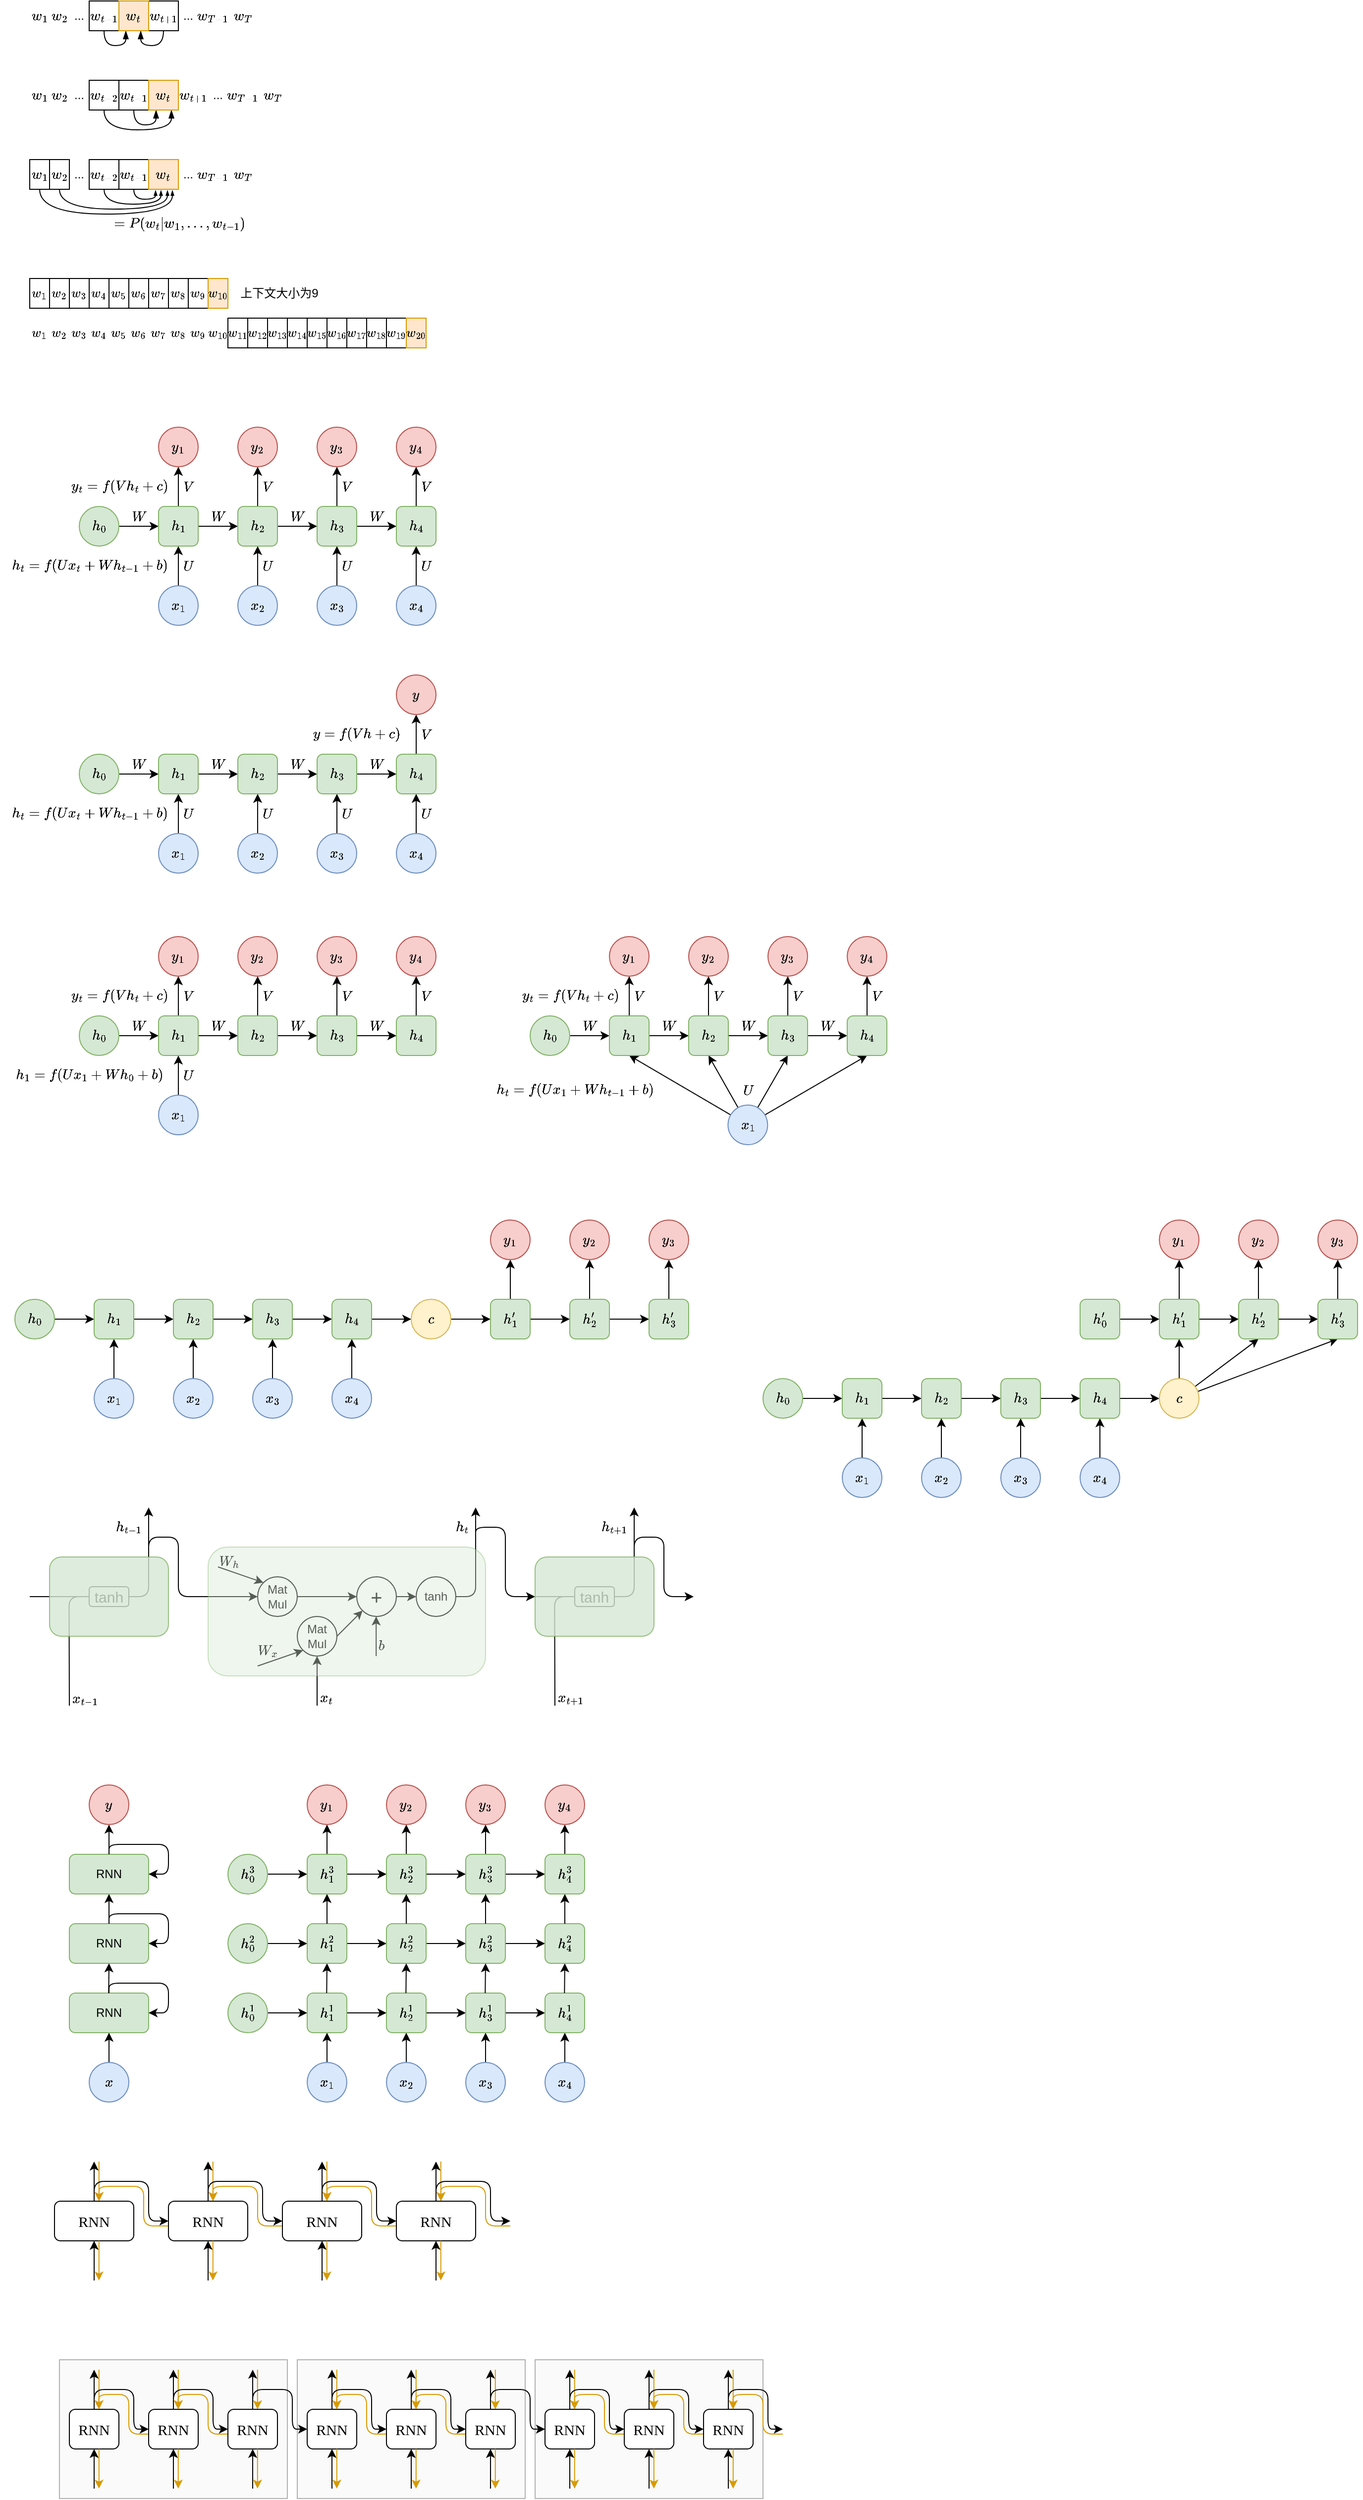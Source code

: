 <mxfile>
    <diagram id="wlUvrd63uYUPT3Bc5z4r" name="Page-1">
        <mxGraphModel dx="739" dy="360" grid="0" gridSize="10" guides="1" tooltips="1" connect="1" arrows="1" fold="1" page="1" pageScale="1" pageWidth="4681" pageHeight="3300" math="1" shadow="0">
            <root>
                <mxCell id="0"/>
                <mxCell id="1" parent="0"/>
                <mxCell id="597" value="" style="rounded=0;whiteSpace=wrap;html=1;fillColor=#f5f5f5;fontColor=#333333;strokeColor=#666666;opacity=50;" parent="1" vertex="1">
                    <mxGeometry x="550" y="2420" width="230" height="140" as="geometry"/>
                </mxCell>
                <mxCell id="596" value="" style="rounded=0;whiteSpace=wrap;html=1;fillColor=#f5f5f5;fontColor=#333333;strokeColor=#666666;opacity=50;" parent="1" vertex="1">
                    <mxGeometry x="310" y="2420" width="230" height="140" as="geometry"/>
                </mxCell>
                <mxCell id="595" value="" style="rounded=0;whiteSpace=wrap;html=1;fillColor=#f5f5f5;fontColor=#333333;strokeColor=#666666;opacity=50;" parent="1" vertex="1">
                    <mxGeometry x="70" y="2420" width="230" height="140" as="geometry"/>
                </mxCell>
                <mxCell id="516" value="" style="endArrow=none;html=1;entryX=0.5;entryY=1;entryDx=0;entryDy=0;fillColor=#ffe6cc;strokeColor=#d79b00;startArrow=classic;startFill=1;endFill=0;" parent="1" edge="1">
                    <mxGeometry width="50" height="50" relative="1" as="geometry">
                        <mxPoint x="109.88" y="2470" as="sourcePoint"/>
                        <mxPoint x="109.88" y="2430" as="targetPoint"/>
                    </mxGeometry>
                </mxCell>
                <mxCell id="2" value="$$w_1$$" style="text;html=1;align=center;verticalAlign=middle;whiteSpace=wrap;rounded=0;" parent="1" vertex="1">
                    <mxGeometry x="40" y="40" width="20" height="30" as="geometry"/>
                </mxCell>
                <mxCell id="3" value="$$w_2$$" style="text;html=1;align=center;verticalAlign=middle;whiteSpace=wrap;rounded=0;" parent="1" vertex="1">
                    <mxGeometry x="60" y="40" width="20" height="30" as="geometry"/>
                </mxCell>
                <mxCell id="12" style="edgeStyle=orthogonalEdgeStyle;html=1;entryX=0.25;entryY=1;entryDx=0;entryDy=0;curved=1;endArrow=blockThin;endFill=1;" parent="1" source="4" target="5" edge="1">
                    <mxGeometry relative="1" as="geometry">
                        <Array as="points">
                            <mxPoint x="115" y="85"/>
                            <mxPoint x="137" y="85"/>
                            <mxPoint x="137" y="70"/>
                        </Array>
                    </mxGeometry>
                </mxCell>
                <mxCell id="4" value="$$w_{t-1}$$" style="text;html=1;align=center;verticalAlign=middle;whiteSpace=wrap;rounded=0;strokeColor=default;" parent="1" vertex="1">
                    <mxGeometry x="100" y="40" width="30" height="30" as="geometry"/>
                </mxCell>
                <mxCell id="11" style="edgeStyle=orthogonalEdgeStyle;html=1;entryX=0.75;entryY=1;entryDx=0;entryDy=0;curved=1;endArrow=blockThin;endFill=1;" parent="1" source="6" target="5" edge="1">
                    <mxGeometry relative="1" as="geometry">
                        <Array as="points">
                            <mxPoint x="175" y="85"/>
                            <mxPoint x="152" y="85"/>
                            <mxPoint x="152" y="70"/>
                        </Array>
                    </mxGeometry>
                </mxCell>
                <mxCell id="6" value="$$w_{t+1}$$" style="text;html=1;align=center;verticalAlign=middle;whiteSpace=wrap;rounded=0;strokeColor=default;" parent="1" vertex="1">
                    <mxGeometry x="160" y="40" width="30" height="30" as="geometry"/>
                </mxCell>
                <mxCell id="7" value="$$w_{T-1}$$" style="text;html=1;align=center;verticalAlign=middle;whiteSpace=wrap;rounded=0;" parent="1" vertex="1">
                    <mxGeometry x="210" y="40" width="30" height="30" as="geometry"/>
                </mxCell>
                <mxCell id="8" value="$$w_T$$" style="text;html=1;align=center;verticalAlign=middle;whiteSpace=wrap;rounded=0;" parent="1" vertex="1">
                    <mxGeometry x="240" y="40" width="30" height="30" as="geometry"/>
                </mxCell>
                <mxCell id="9" value="..." style="text;html=1;align=center;verticalAlign=middle;whiteSpace=wrap;rounded=0;" parent="1" vertex="1">
                    <mxGeometry x="80" y="40" width="20" height="30" as="geometry"/>
                </mxCell>
                <mxCell id="10" value="..." style="text;html=1;align=center;verticalAlign=middle;whiteSpace=wrap;rounded=0;" parent="1" vertex="1">
                    <mxGeometry x="190" y="40" width="20" height="30" as="geometry"/>
                </mxCell>
                <mxCell id="13" value="$$w_1$$" style="text;html=1;align=center;verticalAlign=middle;whiteSpace=wrap;rounded=0;" parent="1" vertex="1">
                    <mxGeometry x="40" y="120" width="20" height="30" as="geometry"/>
                </mxCell>
                <mxCell id="14" value="$$w_2$$" style="text;html=1;align=center;verticalAlign=middle;whiteSpace=wrap;rounded=0;" parent="1" vertex="1">
                    <mxGeometry x="60" y="120" width="20" height="30" as="geometry"/>
                </mxCell>
                <mxCell id="15" style="edgeStyle=orthogonalEdgeStyle;html=1;entryX=0.75;entryY=1;entryDx=0;entryDy=0;curved=1;endArrow=blockThin;endFill=1;" parent="1" source="16" target="17" edge="1">
                    <mxGeometry relative="1" as="geometry">
                        <Array as="points">
                            <mxPoint x="115" y="170"/>
                            <mxPoint x="183" y="170"/>
                            <mxPoint x="183" y="150"/>
                        </Array>
                    </mxGeometry>
                </mxCell>
                <mxCell id="16" value="$$w_{t-2}$$" style="text;html=1;align=center;verticalAlign=middle;whiteSpace=wrap;rounded=0;strokeColor=default;" parent="1" vertex="1">
                    <mxGeometry x="100" y="120" width="30" height="30" as="geometry"/>
                </mxCell>
                <mxCell id="19" value="$$w_{t+1}$$" style="text;html=1;align=center;verticalAlign=middle;whiteSpace=wrap;rounded=0;strokeColor=none;" parent="1" vertex="1">
                    <mxGeometry x="190" y="120" width="30" height="30" as="geometry"/>
                </mxCell>
                <mxCell id="20" value="$$w_{T-1}$$" style="text;html=1;align=center;verticalAlign=middle;whiteSpace=wrap;rounded=0;" parent="1" vertex="1">
                    <mxGeometry x="240" y="120" width="30" height="30" as="geometry"/>
                </mxCell>
                <mxCell id="21" value="$$w_T$$" style="text;html=1;align=center;verticalAlign=middle;whiteSpace=wrap;rounded=0;" parent="1" vertex="1">
                    <mxGeometry x="270" y="120" width="30" height="30" as="geometry"/>
                </mxCell>
                <mxCell id="22" value="..." style="text;html=1;align=center;verticalAlign=middle;whiteSpace=wrap;rounded=0;" parent="1" vertex="1">
                    <mxGeometry x="80" y="120" width="20" height="30" as="geometry"/>
                </mxCell>
                <mxCell id="23" value="..." style="text;html=1;align=center;verticalAlign=middle;whiteSpace=wrap;rounded=0;" parent="1" vertex="1">
                    <mxGeometry x="220" y="120" width="20" height="30" as="geometry"/>
                </mxCell>
                <mxCell id="26" style="edgeStyle=orthogonalEdgeStyle;html=1;entryX=0.25;entryY=1;entryDx=0;entryDy=0;curved=1;endArrow=blockThin;endFill=1;" parent="1" source="25" target="17" edge="1">
                    <mxGeometry relative="1" as="geometry">
                        <Array as="points">
                            <mxPoint x="145" y="165"/>
                            <mxPoint x="167" y="165"/>
                        </Array>
                    </mxGeometry>
                </mxCell>
                <mxCell id="25" value="$$w_{t-1}$$" style="text;html=1;align=center;verticalAlign=middle;whiteSpace=wrap;rounded=0;strokeColor=default;" parent="1" vertex="1">
                    <mxGeometry x="130" y="120" width="30" height="30" as="geometry"/>
                </mxCell>
                <mxCell id="40" style="edgeStyle=orthogonalEdgeStyle;html=1;curved=1;endSize=3;endArrow=blockThin;endFill=1;" parent="1" source="27" edge="1">
                    <mxGeometry relative="1" as="geometry">
                        <mxPoint x="184" y="231" as="targetPoint"/>
                        <Array as="points">
                            <mxPoint x="50" y="255"/>
                            <mxPoint x="184" y="255"/>
                        </Array>
                    </mxGeometry>
                </mxCell>
                <mxCell id="27" value="$$w_1$$" style="text;html=1;align=center;verticalAlign=middle;whiteSpace=wrap;rounded=0;strokeColor=default;" parent="1" vertex="1">
                    <mxGeometry x="40" y="200" width="20" height="30" as="geometry"/>
                </mxCell>
                <mxCell id="28" value="$$w_2$$" style="text;html=1;align=center;verticalAlign=middle;whiteSpace=wrap;rounded=0;strokeColor=default;" parent="1" vertex="1">
                    <mxGeometry x="60" y="200" width="20" height="30" as="geometry"/>
                </mxCell>
                <mxCell id="29" style="edgeStyle=orthogonalEdgeStyle;html=1;curved=1;endArrow=blockThin;endFill=1;endSize=3;entryX=0.416;entryY=1.033;entryDx=0;entryDy=0;entryPerimeter=0;" parent="1" source="30" target="31" edge="1">
                    <mxGeometry relative="1" as="geometry">
                        <Array as="points">
                            <mxPoint x="115" y="245"/>
                            <mxPoint x="173" y="245"/>
                        </Array>
                        <mxPoint x="170" y="240" as="targetPoint"/>
                    </mxGeometry>
                </mxCell>
                <mxCell id="30" value="$$w_{t-2}$$" style="text;html=1;align=center;verticalAlign=middle;whiteSpace=wrap;rounded=0;strokeColor=default;" parent="1" vertex="1">
                    <mxGeometry x="100" y="200" width="30" height="30" as="geometry"/>
                </mxCell>
                <mxCell id="33" value="$$w_{T-1}$$" style="text;html=1;align=center;verticalAlign=middle;whiteSpace=wrap;rounded=0;" parent="1" vertex="1">
                    <mxGeometry x="210" y="200" width="30" height="30" as="geometry"/>
                </mxCell>
                <mxCell id="34" value="$$w_T$$" style="text;html=1;align=center;verticalAlign=middle;whiteSpace=wrap;rounded=0;" parent="1" vertex="1">
                    <mxGeometry x="240" y="200" width="30" height="30" as="geometry"/>
                </mxCell>
                <mxCell id="35" value="..." style="text;html=1;align=center;verticalAlign=middle;whiteSpace=wrap;rounded=0;" parent="1" vertex="1">
                    <mxGeometry x="80" y="200" width="20" height="30" as="geometry"/>
                </mxCell>
                <mxCell id="36" value="..." style="text;html=1;align=center;verticalAlign=middle;whiteSpace=wrap;rounded=0;" parent="1" vertex="1">
                    <mxGeometry x="190" y="200" width="20" height="30" as="geometry"/>
                </mxCell>
                <mxCell id="37" style="edgeStyle=orthogonalEdgeStyle;html=1;curved=1;endArrow=blockThin;endFill=1;endSize=3;startSize=3;" parent="1" source="38" edge="1">
                    <mxGeometry relative="1" as="geometry">
                        <Array as="points">
                            <mxPoint x="145" y="240"/>
                            <mxPoint x="167" y="240"/>
                        </Array>
                        <mxPoint x="167" y="231" as="targetPoint"/>
                    </mxGeometry>
                </mxCell>
                <mxCell id="38" value="$$w_{t-1}$$" style="text;html=1;align=center;verticalAlign=middle;whiteSpace=wrap;rounded=0;strokeColor=default;" parent="1" vertex="1">
                    <mxGeometry x="130" y="200" width="30" height="30" as="geometry"/>
                </mxCell>
                <mxCell id="39" style="edgeStyle=orthogonalEdgeStyle;html=1;curved=1;endSize=3;endArrow=blockThin;endFill=1;" parent="1" source="28" edge="1">
                    <mxGeometry relative="1" as="geometry">
                        <mxPoint x="179" y="231" as="targetPoint"/>
                        <Array as="points">
                            <mxPoint x="70" y="250"/>
                            <mxPoint x="179" y="250"/>
                        </Array>
                    </mxGeometry>
                </mxCell>
                <mxCell id="31" value="$$w_{t}$$" style="text;html=1;align=center;verticalAlign=middle;whiteSpace=wrap;rounded=0;fillColor=#ffe6cc;strokeColor=#d79b00;" parent="1" vertex="1">
                    <mxGeometry x="160" y="200" width="30" height="30" as="geometry"/>
                </mxCell>
                <mxCell id="17" value="$$w_{t}$$" style="text;html=1;align=center;verticalAlign=middle;whiteSpace=wrap;rounded=0;fillColor=#ffe6cc;strokeColor=#d79b00;" parent="1" vertex="1">
                    <mxGeometry x="160" y="120" width="30" height="30" as="geometry"/>
                </mxCell>
                <mxCell id="5" value="$$w_{t}$$" style="text;html=1;align=center;verticalAlign=middle;whiteSpace=wrap;rounded=0;fillColor=#ffe6cc;strokeColor=#d79b00;" parent="1" vertex="1">
                    <mxGeometry x="130" y="40" width="30" height="30" as="geometry"/>
                </mxCell>
                <mxCell id="41" value="$$=P(w_t|w_1,...,w_{t-1})$$" style="text;html=1;align=center;verticalAlign=middle;whiteSpace=wrap;rounded=0;" parent="1" vertex="1">
                    <mxGeometry x="108" y="252" width="166" height="26" as="geometry"/>
                </mxCell>
                <mxCell id="42" value="$$w_1$$" style="text;html=1;align=center;verticalAlign=middle;whiteSpace=wrap;rounded=0;strokeColor=default;fontSize=11;" parent="1" vertex="1">
                    <mxGeometry x="40" y="320" width="20" height="30" as="geometry"/>
                </mxCell>
                <mxCell id="43" value="$$w_2$$" style="text;html=1;align=center;verticalAlign=middle;whiteSpace=wrap;rounded=0;strokeColor=default;fontSize=11;" parent="1" vertex="1">
                    <mxGeometry x="60" y="320" width="20" height="30" as="geometry"/>
                </mxCell>
                <mxCell id="44" value="$$w_4$$" style="text;html=1;align=center;verticalAlign=middle;whiteSpace=wrap;rounded=0;strokeColor=default;fontSize=11;" parent="1" vertex="1">
                    <mxGeometry x="100" y="320" width="20" height="30" as="geometry"/>
                </mxCell>
                <mxCell id="52" value="$$w_3$$" style="text;html=1;align=center;verticalAlign=middle;whiteSpace=wrap;rounded=0;strokeColor=default;fontSize=11;" parent="1" vertex="1">
                    <mxGeometry x="80" y="320" width="20" height="30" as="geometry"/>
                </mxCell>
                <mxCell id="53" value="$$w_5$$" style="text;html=1;align=center;verticalAlign=middle;whiteSpace=wrap;rounded=0;strokeColor=default;fontSize=11;" parent="1" vertex="1">
                    <mxGeometry x="120" y="320" width="20" height="30" as="geometry"/>
                </mxCell>
                <mxCell id="54" value="$$w_6$$" style="text;html=1;align=center;verticalAlign=middle;whiteSpace=wrap;rounded=0;strokeColor=default;fontSize=11;" parent="1" vertex="1">
                    <mxGeometry x="140" y="320" width="20" height="30" as="geometry"/>
                </mxCell>
                <mxCell id="55" value="$$w_7$$" style="text;html=1;align=center;verticalAlign=middle;whiteSpace=wrap;rounded=0;strokeColor=default;fontSize=11;" parent="1" vertex="1">
                    <mxGeometry x="160" y="320" width="20" height="30" as="geometry"/>
                </mxCell>
                <mxCell id="56" value="$$w_9$$" style="text;html=1;align=center;verticalAlign=middle;whiteSpace=wrap;rounded=0;strokeColor=default;fontSize=11;" parent="1" vertex="1">
                    <mxGeometry x="200" y="320" width="20" height="30" as="geometry"/>
                </mxCell>
                <mxCell id="57" value="$$w_8$$" style="text;html=1;align=center;verticalAlign=middle;whiteSpace=wrap;rounded=0;strokeColor=default;fontSize=11;" parent="1" vertex="1">
                    <mxGeometry x="180" y="320" width="20" height="30" as="geometry"/>
                </mxCell>
                <mxCell id="58" value="$$w_{10}$$" style="text;html=1;align=center;verticalAlign=middle;whiteSpace=wrap;rounded=0;strokeColor=#d79b00;fillColor=#ffe6cc;fontSize=11;" parent="1" vertex="1">
                    <mxGeometry x="220" y="320" width="20" height="30" as="geometry"/>
                </mxCell>
                <mxCell id="59" value="&lt;span style=&quot;color: rgb(0, 0, 0);&quot;&gt;$$w_{11}$$&lt;/span&gt;" style="text;html=1;align=center;verticalAlign=middle;whiteSpace=wrap;rounded=0;strokeColor=default;fontSize=11;" parent="1" vertex="1">
                    <mxGeometry x="240" y="360" width="20" height="30" as="geometry"/>
                </mxCell>
                <mxCell id="60" value="&lt;span style=&quot;color: rgb(0, 0, 0);&quot;&gt;$$w_{12}$$&lt;/span&gt;" style="text;html=1;align=center;verticalAlign=middle;whiteSpace=wrap;rounded=0;strokeColor=default;fontSize=11;" parent="1" vertex="1">
                    <mxGeometry x="260" y="360" width="20" height="30" as="geometry"/>
                </mxCell>
                <mxCell id="61" value="&lt;span style=&quot;color: rgb(0, 0, 0);&quot;&gt;$$w_{14}$$&lt;/span&gt;" style="text;html=1;align=center;verticalAlign=middle;whiteSpace=wrap;rounded=0;strokeColor=default;fontSize=11;" parent="1" vertex="1">
                    <mxGeometry x="300" y="360" width="20" height="30" as="geometry"/>
                </mxCell>
                <mxCell id="62" value="&lt;span style=&quot;color: rgb(0, 0, 0);&quot;&gt;$$w_{13}$$&lt;/span&gt;" style="text;html=1;align=center;verticalAlign=middle;whiteSpace=wrap;rounded=0;strokeColor=default;fontSize=11;" parent="1" vertex="1">
                    <mxGeometry x="280" y="360" width="20" height="30" as="geometry"/>
                </mxCell>
                <mxCell id="63" value="&lt;span style=&quot;color: rgb(0, 0, 0);&quot;&gt;$$w_{15}$$&lt;/span&gt;" style="text;html=1;align=center;verticalAlign=middle;whiteSpace=wrap;rounded=0;strokeColor=default;fontSize=11;" parent="1" vertex="1">
                    <mxGeometry x="320" y="360" width="20" height="30" as="geometry"/>
                </mxCell>
                <mxCell id="64" value="&lt;span style=&quot;color: rgb(0, 0, 0);&quot;&gt;$$w_{16}$$&lt;/span&gt;" style="text;html=1;align=center;verticalAlign=middle;whiteSpace=wrap;rounded=0;strokeColor=default;fontSize=11;" parent="1" vertex="1">
                    <mxGeometry x="340" y="360" width="20" height="30" as="geometry"/>
                </mxCell>
                <mxCell id="65" value="&lt;span style=&quot;color: rgb(0, 0, 0);&quot;&gt;$$w_{17}$$&lt;/span&gt;" style="text;html=1;align=center;verticalAlign=middle;whiteSpace=wrap;rounded=0;strokeColor=default;fontSize=11;" parent="1" vertex="1">
                    <mxGeometry x="360" y="360" width="20" height="30" as="geometry"/>
                </mxCell>
                <mxCell id="66" value="&lt;span style=&quot;color: rgb(0, 0, 0);&quot;&gt;$$w_{19}$$&lt;/span&gt;" style="text;html=1;align=center;verticalAlign=middle;whiteSpace=wrap;rounded=0;strokeColor=default;fontSize=11;" parent="1" vertex="1">
                    <mxGeometry x="400" y="360" width="20" height="30" as="geometry"/>
                </mxCell>
                <mxCell id="67" value="&lt;span style=&quot;color: rgb(0, 0, 0);&quot;&gt;$$w_{18}$$&lt;/span&gt;" style="text;html=1;align=center;verticalAlign=middle;whiteSpace=wrap;rounded=0;strokeColor=default;fontSize=11;" parent="1" vertex="1">
                    <mxGeometry x="380" y="360" width="20" height="30" as="geometry"/>
                </mxCell>
                <mxCell id="68" value="&lt;span style=&quot;color: rgb(0, 0, 0);&quot;&gt;$$w_{20}$$&lt;/span&gt;" style="text;html=1;align=center;verticalAlign=middle;whiteSpace=wrap;rounded=0;strokeColor=#d79b00;fillColor=#ffe6cc;fontSize=11;" parent="1" vertex="1">
                    <mxGeometry x="420" y="360" width="20" height="30" as="geometry"/>
                </mxCell>
                <mxCell id="69" value="$$w_1$$" style="text;html=1;align=center;verticalAlign=middle;whiteSpace=wrap;rounded=0;strokeColor=none;fontSize=11;" parent="1" vertex="1">
                    <mxGeometry x="40" y="360" width="20" height="30" as="geometry"/>
                </mxCell>
                <mxCell id="70" value="$$w_2$$" style="text;html=1;align=center;verticalAlign=middle;whiteSpace=wrap;rounded=0;strokeColor=none;fontSize=11;" parent="1" vertex="1">
                    <mxGeometry x="60" y="360" width="20" height="30" as="geometry"/>
                </mxCell>
                <mxCell id="71" value="$$w_4$$" style="text;html=1;align=center;verticalAlign=middle;whiteSpace=wrap;rounded=0;strokeColor=none;fontSize=11;" parent="1" vertex="1">
                    <mxGeometry x="100" y="360" width="20" height="30" as="geometry"/>
                </mxCell>
                <mxCell id="72" value="$$w_3$$" style="text;html=1;align=center;verticalAlign=middle;whiteSpace=wrap;rounded=0;strokeColor=none;fontSize=11;" parent="1" vertex="1">
                    <mxGeometry x="80" y="360" width="20" height="30" as="geometry"/>
                </mxCell>
                <mxCell id="73" value="$$w_5$$" style="text;html=1;align=center;verticalAlign=middle;whiteSpace=wrap;rounded=0;strokeColor=none;fontSize=11;" parent="1" vertex="1">
                    <mxGeometry x="120" y="360" width="20" height="30" as="geometry"/>
                </mxCell>
                <mxCell id="74" value="$$w_6$$" style="text;html=1;align=center;verticalAlign=middle;whiteSpace=wrap;rounded=0;strokeColor=none;fontSize=11;" parent="1" vertex="1">
                    <mxGeometry x="140" y="360" width="20" height="30" as="geometry"/>
                </mxCell>
                <mxCell id="75" value="$$w_7$$" style="text;html=1;align=center;verticalAlign=middle;whiteSpace=wrap;rounded=0;fontSize=11;" parent="1" vertex="1">
                    <mxGeometry x="160" y="360" width="20" height="30" as="geometry"/>
                </mxCell>
                <mxCell id="76" value="$$w_9$$" style="text;html=1;align=center;verticalAlign=middle;whiteSpace=wrap;rounded=0;fontSize=11;" parent="1" vertex="1">
                    <mxGeometry x="200" y="360" width="20" height="30" as="geometry"/>
                </mxCell>
                <mxCell id="77" value="$$w_8$$" style="text;html=1;align=center;verticalAlign=middle;whiteSpace=wrap;rounded=0;fontSize=11;" parent="1" vertex="1">
                    <mxGeometry x="180" y="360" width="20" height="30" as="geometry"/>
                </mxCell>
                <mxCell id="78" value="$$w_{10}$$" style="text;html=1;align=center;verticalAlign=middle;whiteSpace=wrap;rounded=0;fontSize=11;" parent="1" vertex="1">
                    <mxGeometry x="220" y="360" width="20" height="30" as="geometry"/>
                </mxCell>
                <mxCell id="79" value="上下文大小为9" style="text;html=1;align=center;verticalAlign=middle;whiteSpace=wrap;rounded=0;" parent="1" vertex="1">
                    <mxGeometry x="240" y="320" width="104" height="30" as="geometry"/>
                </mxCell>
                <mxCell id="83" style="edgeStyle=none;html=1;entryX=0.5;entryY=1;entryDx=0;entryDy=0;" parent="1" source="80" target="82" edge="1">
                    <mxGeometry relative="1" as="geometry"/>
                </mxCell>
                <mxCell id="107" value="&lt;span style=&quot;color: rgb(0, 0, 0); font-size: 12px;&quot;&gt;$$U$$&lt;/span&gt;" style="edgeLabel;html=1;align=center;verticalAlign=middle;resizable=0;points=[];labelBackgroundColor=none;" parent="83" vertex="1" connectable="0">
                    <mxGeometry x="-0.288" y="-1" relative="1" as="geometry">
                        <mxPoint x="9" y="-6" as="offset"/>
                    </mxGeometry>
                </mxCell>
                <mxCell id="80" value="&lt;span style=&quot;color: rgb(0, 0, 0);&quot;&gt;$$x_1$$&lt;/span&gt;" style="ellipse;whiteSpace=wrap;html=1;aspect=fixed;fillColor=#dae8fc;strokeColor=#6c8ebf;" parent="1" vertex="1">
                    <mxGeometry x="170" y="630" width="40" height="40" as="geometry"/>
                </mxCell>
                <mxCell id="84" style="edgeStyle=none;html=1;entryX=0;entryY=0.5;entryDx=0;entryDy=0;" parent="1" source="81" target="82" edge="1">
                    <mxGeometry relative="1" as="geometry"/>
                </mxCell>
                <mxCell id="106" value="&lt;span style=&quot;color: rgb(0, 0, 0); font-size: 12px;&quot;&gt;$$W$$&lt;/span&gt;" style="edgeLabel;html=1;align=center;verticalAlign=middle;resizable=0;points=[];labelBackgroundColor=none;" parent="84" vertex="1" connectable="0">
                    <mxGeometry x="-0.171" relative="1" as="geometry">
                        <mxPoint x="3" y="-10" as="offset"/>
                    </mxGeometry>
                </mxCell>
                <mxCell id="81" value="$$h_0$$" style="ellipse;whiteSpace=wrap;html=1;aspect=fixed;fillColor=#d5e8d4;strokeColor=#82b366;" parent="1" vertex="1">
                    <mxGeometry x="90" y="550" width="40" height="40" as="geometry"/>
                </mxCell>
                <mxCell id="94" style="edgeStyle=none;html=1;entryX=0;entryY=0.5;entryDx=0;entryDy=0;" parent="1" source="82" target="87" edge="1">
                    <mxGeometry relative="1" as="geometry"/>
                </mxCell>
                <mxCell id="101" value="" style="edgeStyle=none;html=1;" parent="1" source="82" target="97" edge="1">
                    <mxGeometry relative="1" as="geometry"/>
                </mxCell>
                <mxCell id="114" value="&lt;span style=&quot;font-family: monospace; font-size: 0px; text-align: start; background-color: rgb(251, 251, 251);&quot;&gt;%3CmxGraphModel%3E%3Croot%3E%3CmxCell%20id%3D%220%22%2F%3E%3CmxCell%20id%3D%221%22%20parent%3D%220%22%2F%3E%3CmxCell%20id%3D%222%22%20value%3D%22%26lt%3Bspan%20style%3D%26quot%3Bcolor%3A%20rgb(0%2C%200%2C%200)%3B%20font-size%3A%2012px%3B%26quot%3B%26gt%3B%24%24U%24%24%26lt%3B%2Fspan%26gt%3B%22%20style%3D%22edgeLabel%3Bhtml%3D1%3Balign%3Dcenter%3BverticalAlign%3Dmiddle%3Bresizable%3D0%3Bpoints%3D%5B%5D%3BlabelBackgroundColor%3Dnone%3B%22%20vertex%3D%221%22%20connectable%3D%220%22%20parent%3D%221%22%3E%3CmxGeometry%20x%3D%22150%22%20y%3D%22659.714%22%20as%3D%22geometry%22%2F%3E%3C%2FmxCell%3E%3CmxCell%20id%3D%223%22%20value%3D%22%26lt%3Bspan%20style%3D%26quot%3Bcolor%3A%20rgb(0%2C%200%2C%200)%3B%20font-size%3A%2012px%3B%26quot%3B%26gt%3B%24%24U%24%24%26lt%3B%2Fspan%26gt%3B%22%20style%3D%22edgeLabel%3Bhtml%3D1%3Balign%3Dcenter%3BverticalAlign%3Dmiddle%3Bresizable%3D0%3Bpoints%3D%5B%5D%3BlabelBackgroundColor%3Dnone%3B%22%20vertex%3D%221%22%20connectable%3D%220%22%20parent%3D%221%22%3E%3CmxGeometry%20x%3D%22230%22%20y%3D%22660.004%22%20as%3D%22geometry%22%2F%3E%3C%2FmxCell%3E%3C%2Froot%3E%3C%2FmxGraphModel%3E&lt;/span&gt;" style="edgeLabel;html=1;align=center;verticalAlign=middle;resizable=0;points=[];" parent="101" vertex="1" connectable="0">
                    <mxGeometry x="-0.526" y="1" relative="1" as="geometry">
                        <mxPoint as="offset"/>
                    </mxGeometry>
                </mxCell>
                <mxCell id="115" value="&lt;span style=&quot;color: rgb(0, 0, 0); font-size: 12px;&quot;&gt;$$V$$&lt;/span&gt;" style="edgeLabel;html=1;align=center;verticalAlign=middle;resizable=0;points=[];labelBackgroundColor=none;" parent="101" vertex="1" connectable="0">
                    <mxGeometry x="-0.455" y="1" relative="1" as="geometry">
                        <mxPoint x="11" y="-9" as="offset"/>
                    </mxGeometry>
                </mxCell>
                <mxCell id="82" value="&lt;span style=&quot;color: rgb(0, 0, 0);&quot;&gt;$$h_1$$&lt;/span&gt;" style="rounded=1;whiteSpace=wrap;html=1;aspect=fixed;fillColor=#d5e8d4;strokeColor=#82b366;" parent="1" vertex="1">
                    <mxGeometry x="170" y="550" width="40" height="40" as="geometry"/>
                </mxCell>
                <mxCell id="85" style="edgeStyle=none;html=1;entryX=0.5;entryY=1;entryDx=0;entryDy=0;" parent="1" source="86" target="87" edge="1">
                    <mxGeometry relative="1" as="geometry"/>
                </mxCell>
                <mxCell id="86" value="&lt;span style=&quot;color: rgb(0, 0, 0);&quot;&gt;$$x_2$$&lt;/span&gt;" style="ellipse;whiteSpace=wrap;html=1;aspect=fixed;fillColor=#dae8fc;strokeColor=#6c8ebf;" parent="1" vertex="1">
                    <mxGeometry x="250" y="630" width="40" height="40" as="geometry"/>
                </mxCell>
                <mxCell id="95" style="edgeStyle=none;html=1;entryX=0;entryY=0.5;entryDx=0;entryDy=0;" parent="1" source="87" target="90" edge="1">
                    <mxGeometry relative="1" as="geometry"/>
                </mxCell>
                <mxCell id="102" value="" style="edgeStyle=none;html=1;" parent="1" source="87" target="98" edge="1">
                    <mxGeometry relative="1" as="geometry"/>
                </mxCell>
                <mxCell id="87" value="&lt;span style=&quot;color: rgb(0, 0, 0);&quot;&gt;$$h_2$$&lt;/span&gt;" style="rounded=1;whiteSpace=wrap;html=1;aspect=fixed;fillColor=#d5e8d4;strokeColor=#82b366;" parent="1" vertex="1">
                    <mxGeometry x="250" y="550" width="40" height="40" as="geometry"/>
                </mxCell>
                <mxCell id="88" style="edgeStyle=none;html=1;entryX=0.5;entryY=1;entryDx=0;entryDy=0;" parent="1" source="89" target="90" edge="1">
                    <mxGeometry relative="1" as="geometry"/>
                </mxCell>
                <mxCell id="89" value="&lt;span style=&quot;color: rgb(0, 0, 0);&quot;&gt;$$x_3$$&lt;/span&gt;" style="ellipse;whiteSpace=wrap;html=1;aspect=fixed;fillColor=#dae8fc;strokeColor=#6c8ebf;" parent="1" vertex="1">
                    <mxGeometry x="330" y="630" width="40" height="40" as="geometry"/>
                </mxCell>
                <mxCell id="96" style="edgeStyle=none;html=1;entryX=0;entryY=0.5;entryDx=0;entryDy=0;" parent="1" source="90" target="93" edge="1">
                    <mxGeometry relative="1" as="geometry"/>
                </mxCell>
                <mxCell id="103" value="" style="edgeStyle=none;html=1;" parent="1" source="90" target="99" edge="1">
                    <mxGeometry relative="1" as="geometry"/>
                </mxCell>
                <mxCell id="90" value="&lt;span style=&quot;color: rgb(0, 0, 0);&quot;&gt;$$h_3$$&lt;/span&gt;" style="rounded=1;whiteSpace=wrap;html=1;aspect=fixed;fillColor=#d5e8d4;strokeColor=#82b366;" parent="1" vertex="1">
                    <mxGeometry x="330" y="550" width="40" height="40" as="geometry"/>
                </mxCell>
                <mxCell id="91" style="edgeStyle=none;html=1;entryX=0.5;entryY=1;entryDx=0;entryDy=0;" parent="1" source="92" target="93" edge="1">
                    <mxGeometry relative="1" as="geometry"/>
                </mxCell>
                <mxCell id="92" value="&lt;span style=&quot;color: rgb(0, 0, 0);&quot;&gt;$$x_4$$&lt;/span&gt;" style="ellipse;whiteSpace=wrap;html=1;aspect=fixed;fillColor=#dae8fc;strokeColor=#6c8ebf;" parent="1" vertex="1">
                    <mxGeometry x="410" y="630" width="40" height="40" as="geometry"/>
                </mxCell>
                <mxCell id="104" value="" style="edgeStyle=none;html=1;" parent="1" source="93" target="100" edge="1">
                    <mxGeometry relative="1" as="geometry"/>
                </mxCell>
                <mxCell id="93" value="&lt;span style=&quot;color: rgb(0, 0, 0);&quot;&gt;$$h_4$$&lt;/span&gt;" style="rounded=1;whiteSpace=wrap;html=1;aspect=fixed;fillColor=#d5e8d4;strokeColor=#82b366;" parent="1" vertex="1">
                    <mxGeometry x="410" y="550" width="40" height="40" as="geometry"/>
                </mxCell>
                <mxCell id="97" value="&lt;span style=&quot;color: rgb(0, 0, 0);&quot;&gt;$$y_1$$&lt;/span&gt;" style="ellipse;whiteSpace=wrap;html=1;aspect=fixed;fillColor=#f8cecc;strokeColor=#b85450;" parent="1" vertex="1">
                    <mxGeometry x="170" y="470" width="40" height="40" as="geometry"/>
                </mxCell>
                <mxCell id="98" value="&lt;span style=&quot;color: rgb(0, 0, 0);&quot;&gt;$$y_2$$&lt;/span&gt;" style="ellipse;whiteSpace=wrap;html=1;aspect=fixed;fillColor=#f8cecc;strokeColor=#b85450;" parent="1" vertex="1">
                    <mxGeometry x="250" y="470" width="40" height="40" as="geometry"/>
                </mxCell>
                <mxCell id="99" value="&lt;span style=&quot;color: rgb(0, 0, 0);&quot;&gt;$$y_3$$&lt;/span&gt;" style="ellipse;whiteSpace=wrap;html=1;aspect=fixed;fillColor=#f8cecc;strokeColor=#b85450;" parent="1" vertex="1">
                    <mxGeometry x="330" y="470" width="40" height="40" as="geometry"/>
                </mxCell>
                <mxCell id="100" value="&lt;span style=&quot;color: rgb(0, 0, 0);&quot;&gt;$$y_4$$&lt;/span&gt;" style="ellipse;whiteSpace=wrap;html=1;aspect=fixed;fillColor=#f8cecc;strokeColor=#b85450;" parent="1" vertex="1">
                    <mxGeometry x="410" y="470" width="40" height="40" as="geometry"/>
                </mxCell>
                <mxCell id="108" value="&lt;span style=&quot;color: rgb(0, 0, 0); font-size: 12px;&quot;&gt;$$W$$&lt;/span&gt;" style="edgeLabel;html=1;align=center;verticalAlign=middle;resizable=0;points=[];labelBackgroundColor=none;" parent="1" vertex="1" connectable="0">
                    <mxGeometry x="229.997" y="560" as="geometry"/>
                </mxCell>
                <mxCell id="109" value="&lt;span style=&quot;color: rgb(0, 0, 0); font-size: 12px;&quot;&gt;$$W$$&lt;/span&gt;" style="edgeLabel;html=1;align=center;verticalAlign=middle;resizable=0;points=[];labelBackgroundColor=none;" parent="1" vertex="1" connectable="0">
                    <mxGeometry x="309.667" y="560" as="geometry"/>
                </mxCell>
                <mxCell id="110" value="&lt;span style=&quot;color: rgb(0, 0, 0); font-size: 12px;&quot;&gt;$$W$$&lt;/span&gt;" style="edgeLabel;html=1;align=center;verticalAlign=middle;resizable=0;points=[];labelBackgroundColor=none;" parent="1" vertex="1" connectable="0">
                    <mxGeometry x="389.997" y="560" as="geometry"/>
                </mxCell>
                <mxCell id="111" value="&lt;span style=&quot;color: rgb(0, 0, 0); font-size: 12px;&quot;&gt;$$U$$&lt;/span&gt;" style="edgeLabel;html=1;align=center;verticalAlign=middle;resizable=0;points=[];labelBackgroundColor=none;" parent="1" vertex="1" connectable="0">
                    <mxGeometry x="280" y="610.004" as="geometry"/>
                </mxCell>
                <mxCell id="112" value="&lt;span style=&quot;color: rgb(0, 0, 0); font-size: 12px;&quot;&gt;$$U$$&lt;/span&gt;" style="edgeLabel;html=1;align=center;verticalAlign=middle;resizable=0;points=[];labelBackgroundColor=none;" parent="1" vertex="1" connectable="0">
                    <mxGeometry x="360" y="609.714" as="geometry"/>
                </mxCell>
                <mxCell id="113" value="&lt;span style=&quot;color: rgb(0, 0, 0); font-size: 12px;&quot;&gt;$$U$$&lt;/span&gt;" style="edgeLabel;html=1;align=center;verticalAlign=middle;resizable=0;points=[];labelBackgroundColor=none;" parent="1" vertex="1" connectable="0">
                    <mxGeometry x="440" y="610.004" as="geometry"/>
                </mxCell>
                <mxCell id="116" value="&lt;span style=&quot;color: rgb(0, 0, 0); font-size: 12px;&quot;&gt;$$V$$&lt;/span&gt;" style="edgeLabel;html=1;align=center;verticalAlign=middle;resizable=0;points=[];labelBackgroundColor=none;" parent="1" vertex="1" connectable="0">
                    <mxGeometry x="280" y="529.998" as="geometry"/>
                </mxCell>
                <mxCell id="117" value="&lt;span style=&quot;color: rgb(0, 0, 0); font-size: 12px;&quot;&gt;$$V$$&lt;/span&gt;" style="edgeLabel;html=1;align=center;verticalAlign=middle;resizable=0;points=[];labelBackgroundColor=none;" parent="1" vertex="1" connectable="0">
                    <mxGeometry x="360" y="530.028" as="geometry"/>
                </mxCell>
                <mxCell id="118" value="&lt;span style=&quot;color: rgb(0, 0, 0); font-size: 12px;&quot;&gt;$$V$$&lt;/span&gt;" style="edgeLabel;html=1;align=center;verticalAlign=middle;resizable=0;points=[];labelBackgroundColor=none;" parent="1" vertex="1" connectable="0">
                    <mxGeometry x="440" y="529.978" as="geometry"/>
                </mxCell>
                <mxCell id="119" value="$$h_t=f(Ux_t+Wh_{t-1}+b)$$" style="text;html=1;align=center;verticalAlign=middle;resizable=0;points=[];autosize=1;strokeColor=none;fillColor=none;" parent="1" vertex="1">
                    <mxGeometry x="10" y="594.71" width="180" height="30" as="geometry"/>
                </mxCell>
                <mxCell id="120" value="$$y_t=f(Vh_t+c)$$" style="text;html=1;align=center;verticalAlign=middle;resizable=0;points=[];autosize=1;strokeColor=none;fillColor=none;" parent="1" vertex="1">
                    <mxGeometry x="70" y="514.98" width="120" height="30" as="geometry"/>
                </mxCell>
                <mxCell id="121" style="edgeStyle=none;html=1;entryX=0.5;entryY=1;entryDx=0;entryDy=0;" parent="1" source="123" target="131" edge="1">
                    <mxGeometry relative="1" as="geometry"/>
                </mxCell>
                <mxCell id="122" value="&lt;span style=&quot;color: rgb(0, 0, 0); font-size: 12px;&quot;&gt;$$U$$&lt;/span&gt;" style="edgeLabel;html=1;align=center;verticalAlign=middle;resizable=0;points=[];labelBackgroundColor=none;" parent="121" vertex="1" connectable="0">
                    <mxGeometry x="-0.288" y="-1" relative="1" as="geometry">
                        <mxPoint x="9" y="-6" as="offset"/>
                    </mxGeometry>
                </mxCell>
                <mxCell id="123" value="&lt;span style=&quot;color: rgb(0, 0, 0);&quot;&gt;$$x_1$$&lt;/span&gt;" style="ellipse;whiteSpace=wrap;html=1;aspect=fixed;fillColor=#dae8fc;strokeColor=#6c8ebf;" parent="1" vertex="1">
                    <mxGeometry x="170" y="880" width="40" height="40" as="geometry"/>
                </mxCell>
                <mxCell id="124" style="edgeStyle=none;html=1;entryX=0;entryY=0.5;entryDx=0;entryDy=0;" parent="1" source="126" target="131" edge="1">
                    <mxGeometry relative="1" as="geometry"/>
                </mxCell>
                <mxCell id="125" value="&lt;span style=&quot;color: rgb(0, 0, 0); font-size: 12px;&quot;&gt;$$W$$&lt;/span&gt;" style="edgeLabel;html=1;align=center;verticalAlign=middle;resizable=0;points=[];labelBackgroundColor=none;" parent="124" vertex="1" connectable="0">
                    <mxGeometry x="-0.171" relative="1" as="geometry">
                        <mxPoint x="3" y="-10" as="offset"/>
                    </mxGeometry>
                </mxCell>
                <mxCell id="126" value="$$h_0$$" style="ellipse;whiteSpace=wrap;html=1;aspect=fixed;fillColor=#d5e8d4;strokeColor=#82b366;" parent="1" vertex="1">
                    <mxGeometry x="90" y="800" width="40" height="40" as="geometry"/>
                </mxCell>
                <mxCell id="127" style="edgeStyle=none;html=1;entryX=0;entryY=0.5;entryDx=0;entryDy=0;" parent="1" source="131" target="136" edge="1">
                    <mxGeometry relative="1" as="geometry"/>
                </mxCell>
                <mxCell id="131" value="&lt;span style=&quot;color: rgb(0, 0, 0);&quot;&gt;$$h_1$$&lt;/span&gt;" style="rounded=1;whiteSpace=wrap;html=1;aspect=fixed;fillColor=#d5e8d4;strokeColor=#82b366;" parent="1" vertex="1">
                    <mxGeometry x="170" y="800" width="40" height="40" as="geometry"/>
                </mxCell>
                <mxCell id="132" style="edgeStyle=none;html=1;entryX=0.5;entryY=1;entryDx=0;entryDy=0;" parent="1" source="133" target="136" edge="1">
                    <mxGeometry relative="1" as="geometry"/>
                </mxCell>
                <mxCell id="133" value="&lt;span style=&quot;color: rgb(0, 0, 0);&quot;&gt;$$x_2$$&lt;/span&gt;" style="ellipse;whiteSpace=wrap;html=1;aspect=fixed;fillColor=#dae8fc;strokeColor=#6c8ebf;" parent="1" vertex="1">
                    <mxGeometry x="250" y="880" width="40" height="40" as="geometry"/>
                </mxCell>
                <mxCell id="134" style="edgeStyle=none;html=1;entryX=0;entryY=0.5;entryDx=0;entryDy=0;" parent="1" source="136" target="141" edge="1">
                    <mxGeometry relative="1" as="geometry"/>
                </mxCell>
                <mxCell id="136" value="&lt;span style=&quot;color: rgb(0, 0, 0);&quot;&gt;$$h_2$$&lt;/span&gt;" style="rounded=1;whiteSpace=wrap;html=1;aspect=fixed;fillColor=#d5e8d4;strokeColor=#82b366;" parent="1" vertex="1">
                    <mxGeometry x="250" y="800" width="40" height="40" as="geometry"/>
                </mxCell>
                <mxCell id="137" style="edgeStyle=none;html=1;entryX=0.5;entryY=1;entryDx=0;entryDy=0;" parent="1" source="138" target="141" edge="1">
                    <mxGeometry relative="1" as="geometry"/>
                </mxCell>
                <mxCell id="138" value="&lt;span style=&quot;color: rgb(0, 0, 0);&quot;&gt;$$x_3$$&lt;/span&gt;" style="ellipse;whiteSpace=wrap;html=1;aspect=fixed;fillColor=#dae8fc;strokeColor=#6c8ebf;" parent="1" vertex="1">
                    <mxGeometry x="330" y="880" width="40" height="40" as="geometry"/>
                </mxCell>
                <mxCell id="139" style="edgeStyle=none;html=1;entryX=0;entryY=0.5;entryDx=0;entryDy=0;" parent="1" source="141" target="145" edge="1">
                    <mxGeometry relative="1" as="geometry"/>
                </mxCell>
                <mxCell id="141" value="&lt;span style=&quot;color: rgb(0, 0, 0);&quot;&gt;$$h_3$$&lt;/span&gt;" style="rounded=1;whiteSpace=wrap;html=1;aspect=fixed;fillColor=#d5e8d4;strokeColor=#82b366;" parent="1" vertex="1">
                    <mxGeometry x="330" y="800" width="40" height="40" as="geometry"/>
                </mxCell>
                <mxCell id="142" style="edgeStyle=none;html=1;entryX=0.5;entryY=1;entryDx=0;entryDy=0;" parent="1" source="143" target="145" edge="1">
                    <mxGeometry relative="1" as="geometry"/>
                </mxCell>
                <mxCell id="143" value="&lt;span style=&quot;color: rgb(0, 0, 0);&quot;&gt;$$x_4$$&lt;/span&gt;" style="ellipse;whiteSpace=wrap;html=1;aspect=fixed;fillColor=#dae8fc;strokeColor=#6c8ebf;" parent="1" vertex="1">
                    <mxGeometry x="410" y="880" width="40" height="40" as="geometry"/>
                </mxCell>
                <mxCell id="144" value="" style="edgeStyle=none;html=1;" parent="1" source="145" target="149" edge="1">
                    <mxGeometry relative="1" as="geometry"/>
                </mxCell>
                <mxCell id="145" value="&lt;span style=&quot;color: rgb(0, 0, 0);&quot;&gt;$$h_4$$&lt;/span&gt;" style="rounded=1;whiteSpace=wrap;html=1;aspect=fixed;fillColor=#d5e8d4;strokeColor=#82b366;" parent="1" vertex="1">
                    <mxGeometry x="410" y="800" width="40" height="40" as="geometry"/>
                </mxCell>
                <mxCell id="149" value="&lt;span style=&quot;color: rgb(0, 0, 0);&quot;&gt;$$y$$&lt;/span&gt;" style="ellipse;whiteSpace=wrap;html=1;aspect=fixed;fillColor=#f8cecc;strokeColor=#b85450;" parent="1" vertex="1">
                    <mxGeometry x="410" y="720" width="40" height="40" as="geometry"/>
                </mxCell>
                <mxCell id="150" value="&lt;span style=&quot;color: rgb(0, 0, 0); font-size: 12px;&quot;&gt;$$W$$&lt;/span&gt;" style="edgeLabel;html=1;align=center;verticalAlign=middle;resizable=0;points=[];labelBackgroundColor=none;" parent="1" vertex="1" connectable="0">
                    <mxGeometry x="229.997" y="810" as="geometry"/>
                </mxCell>
                <mxCell id="151" value="&lt;span style=&quot;color: rgb(0, 0, 0); font-size: 12px;&quot;&gt;$$W$$&lt;/span&gt;" style="edgeLabel;html=1;align=center;verticalAlign=middle;resizable=0;points=[];labelBackgroundColor=none;" parent="1" vertex="1" connectable="0">
                    <mxGeometry x="309.667" y="810" as="geometry"/>
                </mxCell>
                <mxCell id="152" value="&lt;span style=&quot;color: rgb(0, 0, 0); font-size: 12px;&quot;&gt;$$W$$&lt;/span&gt;" style="edgeLabel;html=1;align=center;verticalAlign=middle;resizable=0;points=[];labelBackgroundColor=none;" parent="1" vertex="1" connectable="0">
                    <mxGeometry x="389.997" y="810" as="geometry"/>
                </mxCell>
                <mxCell id="153" value="&lt;span style=&quot;color: rgb(0, 0, 0); font-size: 12px;&quot;&gt;$$U$$&lt;/span&gt;" style="edgeLabel;html=1;align=center;verticalAlign=middle;resizable=0;points=[];labelBackgroundColor=none;" parent="1" vertex="1" connectable="0">
                    <mxGeometry x="280" y="860.004" as="geometry"/>
                </mxCell>
                <mxCell id="154" value="&lt;span style=&quot;color: rgb(0, 0, 0); font-size: 12px;&quot;&gt;$$U$$&lt;/span&gt;" style="edgeLabel;html=1;align=center;verticalAlign=middle;resizable=0;points=[];labelBackgroundColor=none;" parent="1" vertex="1" connectable="0">
                    <mxGeometry x="360" y="859.714" as="geometry"/>
                </mxCell>
                <mxCell id="155" value="&lt;span style=&quot;color: rgb(0, 0, 0); font-size: 12px;&quot;&gt;$$U$$&lt;/span&gt;" style="edgeLabel;html=1;align=center;verticalAlign=middle;resizable=0;points=[];labelBackgroundColor=none;" parent="1" vertex="1" connectable="0">
                    <mxGeometry x="440" y="860.004" as="geometry"/>
                </mxCell>
                <mxCell id="158" value="&lt;span style=&quot;color: rgb(0, 0, 0); font-size: 12px;&quot;&gt;$$V$$&lt;/span&gt;" style="edgeLabel;html=1;align=center;verticalAlign=middle;resizable=0;points=[];labelBackgroundColor=none;" parent="1" vertex="1" connectable="0">
                    <mxGeometry x="440" y="779.978" as="geometry"/>
                </mxCell>
                <mxCell id="159" value="$$h_t=f(Ux_t+Wh_{t-1}+b)$$" style="text;html=1;align=center;verticalAlign=middle;resizable=0;points=[];autosize=1;strokeColor=none;fillColor=none;" parent="1" vertex="1">
                    <mxGeometry x="10" y="844.71" width="180" height="30" as="geometry"/>
                </mxCell>
                <mxCell id="160" value="$$y=f(Vh+c)$$" style="text;html=1;align=center;verticalAlign=middle;resizable=0;points=[];autosize=1;strokeColor=none;fillColor=none;" parent="1" vertex="1">
                    <mxGeometry x="321.67" y="766.98" width="97" height="26" as="geometry"/>
                </mxCell>
                <mxCell id="161" style="edgeStyle=none;html=1;entryX=0.5;entryY=1;entryDx=0;entryDy=0;" parent="1" source="163" target="171" edge="1">
                    <mxGeometry relative="1" as="geometry"/>
                </mxCell>
                <mxCell id="162" value="&lt;span style=&quot;color: rgb(0, 0, 0); font-size: 12px;&quot;&gt;$$U$$&lt;/span&gt;" style="edgeLabel;html=1;align=center;verticalAlign=middle;resizable=0;points=[];labelBackgroundColor=none;" parent="161" vertex="1" connectable="0">
                    <mxGeometry x="-0.288" y="-1" relative="1" as="geometry">
                        <mxPoint x="9" y="-6" as="offset"/>
                    </mxGeometry>
                </mxCell>
                <mxCell id="163" value="&lt;span style=&quot;color: rgb(0, 0, 0);&quot;&gt;$$x_1$$&lt;/span&gt;" style="ellipse;whiteSpace=wrap;html=1;aspect=fixed;fillColor=#dae8fc;strokeColor=#6c8ebf;" parent="1" vertex="1">
                    <mxGeometry x="170" y="1144" width="40" height="40" as="geometry"/>
                </mxCell>
                <mxCell id="164" style="edgeStyle=none;html=1;entryX=0;entryY=0.5;entryDx=0;entryDy=0;" parent="1" source="166" target="171" edge="1">
                    <mxGeometry relative="1" as="geometry"/>
                </mxCell>
                <mxCell id="165" value="&lt;span style=&quot;color: rgb(0, 0, 0); font-size: 12px;&quot;&gt;$$W$$&lt;/span&gt;" style="edgeLabel;html=1;align=center;verticalAlign=middle;resizable=0;points=[];labelBackgroundColor=none;" parent="164" vertex="1" connectable="0">
                    <mxGeometry x="-0.171" relative="1" as="geometry">
                        <mxPoint x="3" y="-10" as="offset"/>
                    </mxGeometry>
                </mxCell>
                <mxCell id="166" value="$$h_0$$" style="ellipse;whiteSpace=wrap;html=1;aspect=fixed;fillColor=#d5e8d4;strokeColor=#82b366;" parent="1" vertex="1">
                    <mxGeometry x="90" y="1064" width="40" height="40" as="geometry"/>
                </mxCell>
                <mxCell id="167" style="edgeStyle=none;html=1;entryX=0;entryY=0.5;entryDx=0;entryDy=0;" parent="1" source="171" target="176" edge="1">
                    <mxGeometry relative="1" as="geometry"/>
                </mxCell>
                <mxCell id="168" value="" style="edgeStyle=none;html=1;" parent="1" source="171" target="186" edge="1">
                    <mxGeometry relative="1" as="geometry"/>
                </mxCell>
                <mxCell id="169" value="&lt;span style=&quot;font-family: monospace; font-size: 0px; text-align: start; background-color: rgb(251, 251, 251);&quot;&gt;%3CmxGraphModel%3E%3Croot%3E%3CmxCell%20id%3D%220%22%2F%3E%3CmxCell%20id%3D%221%22%20parent%3D%220%22%2F%3E%3CmxCell%20id%3D%222%22%20value%3D%22%26lt%3Bspan%20style%3D%26quot%3Bcolor%3A%20rgb(0%2C%200%2C%200)%3B%20font-size%3A%2012px%3B%26quot%3B%26gt%3B%24%24U%24%24%26lt%3B%2Fspan%26gt%3B%22%20style%3D%22edgeLabel%3Bhtml%3D1%3Balign%3Dcenter%3BverticalAlign%3Dmiddle%3Bresizable%3D0%3Bpoints%3D%5B%5D%3BlabelBackgroundColor%3Dnone%3B%22%20vertex%3D%221%22%20connectable%3D%220%22%20parent%3D%221%22%3E%3CmxGeometry%20x%3D%22150%22%20y%3D%22659.714%22%20as%3D%22geometry%22%2F%3E%3C%2FmxCell%3E%3CmxCell%20id%3D%223%22%20value%3D%22%26lt%3Bspan%20style%3D%26quot%3Bcolor%3A%20rgb(0%2C%200%2C%200)%3B%20font-size%3A%2012px%3B%26quot%3B%26gt%3B%24%24U%24%24%26lt%3B%2Fspan%26gt%3B%22%20style%3D%22edgeLabel%3Bhtml%3D1%3Balign%3Dcenter%3BverticalAlign%3Dmiddle%3Bresizable%3D0%3Bpoints%3D%5B%5D%3BlabelBackgroundColor%3Dnone%3B%22%20vertex%3D%221%22%20connectable%3D%220%22%20parent%3D%221%22%3E%3CmxGeometry%20x%3D%22230%22%20y%3D%22660.004%22%20as%3D%22geometry%22%2F%3E%3C%2FmxCell%3E%3C%2Froot%3E%3C%2FmxGraphModel%3E&lt;/span&gt;" style="edgeLabel;html=1;align=center;verticalAlign=middle;resizable=0;points=[];" parent="168" vertex="1" connectable="0">
                    <mxGeometry x="-0.526" y="1" relative="1" as="geometry">
                        <mxPoint as="offset"/>
                    </mxGeometry>
                </mxCell>
                <mxCell id="170" value="&lt;span style=&quot;color: rgb(0, 0, 0); font-size: 12px;&quot;&gt;$$V$$&lt;/span&gt;" style="edgeLabel;html=1;align=center;verticalAlign=middle;resizable=0;points=[];labelBackgroundColor=none;" parent="168" vertex="1" connectable="0">
                    <mxGeometry x="-0.455" y="1" relative="1" as="geometry">
                        <mxPoint x="11" y="-9" as="offset"/>
                    </mxGeometry>
                </mxCell>
                <mxCell id="171" value="&lt;span style=&quot;color: rgb(0, 0, 0);&quot;&gt;$$h_1$$&lt;/span&gt;" style="rounded=1;whiteSpace=wrap;html=1;aspect=fixed;fillColor=#d5e8d4;strokeColor=#82b366;" parent="1" vertex="1">
                    <mxGeometry x="170" y="1064" width="40" height="40" as="geometry"/>
                </mxCell>
                <mxCell id="174" style="edgeStyle=none;html=1;entryX=0;entryY=0.5;entryDx=0;entryDy=0;" parent="1" source="176" target="181" edge="1">
                    <mxGeometry relative="1" as="geometry"/>
                </mxCell>
                <mxCell id="175" value="" style="edgeStyle=none;html=1;" parent="1" source="176" target="187" edge="1">
                    <mxGeometry relative="1" as="geometry"/>
                </mxCell>
                <mxCell id="176" value="&lt;span style=&quot;color: rgb(0, 0, 0);&quot;&gt;$$h_2$$&lt;/span&gt;" style="rounded=1;whiteSpace=wrap;html=1;aspect=fixed;fillColor=#d5e8d4;strokeColor=#82b366;" parent="1" vertex="1">
                    <mxGeometry x="250" y="1064" width="40" height="40" as="geometry"/>
                </mxCell>
                <mxCell id="179" style="edgeStyle=none;html=1;entryX=0;entryY=0.5;entryDx=0;entryDy=0;" parent="1" source="181" target="185" edge="1">
                    <mxGeometry relative="1" as="geometry"/>
                </mxCell>
                <mxCell id="180" value="" style="edgeStyle=none;html=1;" parent="1" source="181" target="188" edge="1">
                    <mxGeometry relative="1" as="geometry"/>
                </mxCell>
                <mxCell id="181" value="&lt;span style=&quot;color: rgb(0, 0, 0);&quot;&gt;$$h_3$$&lt;/span&gt;" style="rounded=1;whiteSpace=wrap;html=1;aspect=fixed;fillColor=#d5e8d4;strokeColor=#82b366;" parent="1" vertex="1">
                    <mxGeometry x="330" y="1064" width="40" height="40" as="geometry"/>
                </mxCell>
                <mxCell id="184" value="" style="edgeStyle=none;html=1;" parent="1" source="185" target="189" edge="1">
                    <mxGeometry relative="1" as="geometry"/>
                </mxCell>
                <mxCell id="185" value="&lt;span style=&quot;color: rgb(0, 0, 0);&quot;&gt;$$h_4$$&lt;/span&gt;" style="rounded=1;whiteSpace=wrap;html=1;aspect=fixed;fillColor=#d5e8d4;strokeColor=#82b366;" parent="1" vertex="1">
                    <mxGeometry x="410" y="1064" width="40" height="40" as="geometry"/>
                </mxCell>
                <mxCell id="186" value="&lt;span style=&quot;color: rgb(0, 0, 0);&quot;&gt;$$y_1$$&lt;/span&gt;" style="ellipse;whiteSpace=wrap;html=1;aspect=fixed;fillColor=#f8cecc;strokeColor=#b85450;" parent="1" vertex="1">
                    <mxGeometry x="170" y="984" width="40" height="40" as="geometry"/>
                </mxCell>
                <mxCell id="187" value="&lt;span style=&quot;color: rgb(0, 0, 0);&quot;&gt;$$y_2$$&lt;/span&gt;" style="ellipse;whiteSpace=wrap;html=1;aspect=fixed;fillColor=#f8cecc;strokeColor=#b85450;" parent="1" vertex="1">
                    <mxGeometry x="250" y="984" width="40" height="40" as="geometry"/>
                </mxCell>
                <mxCell id="188" value="&lt;span style=&quot;color: rgb(0, 0, 0);&quot;&gt;$$y_3$$&lt;/span&gt;" style="ellipse;whiteSpace=wrap;html=1;aspect=fixed;fillColor=#f8cecc;strokeColor=#b85450;" parent="1" vertex="1">
                    <mxGeometry x="330" y="984" width="40" height="40" as="geometry"/>
                </mxCell>
                <mxCell id="189" value="&lt;span style=&quot;color: rgb(0, 0, 0);&quot;&gt;$$y_4$$&lt;/span&gt;" style="ellipse;whiteSpace=wrap;html=1;aspect=fixed;fillColor=#f8cecc;strokeColor=#b85450;" parent="1" vertex="1">
                    <mxGeometry x="410" y="984" width="40" height="40" as="geometry"/>
                </mxCell>
                <mxCell id="190" value="&lt;span style=&quot;color: rgb(0, 0, 0); font-size: 12px;&quot;&gt;$$W$$&lt;/span&gt;" style="edgeLabel;html=1;align=center;verticalAlign=middle;resizable=0;points=[];labelBackgroundColor=none;" parent="1" vertex="1" connectable="0">
                    <mxGeometry x="229.997" y="1074" as="geometry"/>
                </mxCell>
                <mxCell id="191" value="&lt;span style=&quot;color: rgb(0, 0, 0); font-size: 12px;&quot;&gt;$$W$$&lt;/span&gt;" style="edgeLabel;html=1;align=center;verticalAlign=middle;resizable=0;points=[];labelBackgroundColor=none;" parent="1" vertex="1" connectable="0">
                    <mxGeometry x="309.667" y="1074" as="geometry"/>
                </mxCell>
                <mxCell id="192" value="&lt;span style=&quot;color: rgb(0, 0, 0); font-size: 12px;&quot;&gt;$$W$$&lt;/span&gt;" style="edgeLabel;html=1;align=center;verticalAlign=middle;resizable=0;points=[];labelBackgroundColor=none;" parent="1" vertex="1" connectable="0">
                    <mxGeometry x="389.997" y="1074" as="geometry"/>
                </mxCell>
                <mxCell id="196" value="&lt;span style=&quot;color: rgb(0, 0, 0); font-size: 12px;&quot;&gt;$$V$$&lt;/span&gt;" style="edgeLabel;html=1;align=center;verticalAlign=middle;resizable=0;points=[];labelBackgroundColor=none;" parent="1" vertex="1" connectable="0">
                    <mxGeometry x="280" y="1043.998" as="geometry"/>
                </mxCell>
                <mxCell id="197" value="&lt;span style=&quot;color: rgb(0, 0, 0); font-size: 12px;&quot;&gt;$$V$$&lt;/span&gt;" style="edgeLabel;html=1;align=center;verticalAlign=middle;resizable=0;points=[];labelBackgroundColor=none;" parent="1" vertex="1" connectable="0">
                    <mxGeometry x="360" y="1044.028" as="geometry"/>
                </mxCell>
                <mxCell id="198" value="&lt;span style=&quot;color: rgb(0, 0, 0); font-size: 12px;&quot;&gt;$$V$$&lt;/span&gt;" style="edgeLabel;html=1;align=center;verticalAlign=middle;resizable=0;points=[];labelBackgroundColor=none;" parent="1" vertex="1" connectable="0">
                    <mxGeometry x="440" y="1043.978" as="geometry"/>
                </mxCell>
                <mxCell id="199" value="$$h_1=f(Ux_1+Wh_0+b)$$" style="text;html=1;align=center;verticalAlign=middle;resizable=0;points=[];autosize=1;strokeColor=none;fillColor=none;" parent="1" vertex="1">
                    <mxGeometry x="15" y="1108.71" width="170" height="30" as="geometry"/>
                </mxCell>
                <mxCell id="200" value="$$y_t=f(Vh_t+c)$$" style="text;html=1;align=center;verticalAlign=middle;resizable=0;points=[];autosize=1;strokeColor=none;fillColor=none;" parent="1" vertex="1">
                    <mxGeometry x="70" y="1028.98" width="120" height="30" as="geometry"/>
                </mxCell>
                <mxCell id="201" style="edgeStyle=none;html=1;entryX=0.5;entryY=1;entryDx=0;entryDy=0;" parent="1" source="203" target="211" edge="1">
                    <mxGeometry relative="1" as="geometry"/>
                </mxCell>
                <mxCell id="202" value="&lt;span style=&quot;color: rgb(0, 0, 0); font-size: 12px;&quot;&gt;$$U$$&lt;/span&gt;" style="edgeLabel;html=1;align=center;verticalAlign=middle;resizable=0;points=[];labelBackgroundColor=none;" parent="201" vertex="1" connectable="0">
                    <mxGeometry x="-0.288" y="-1" relative="1" as="geometry">
                        <mxPoint x="53" y="-3" as="offset"/>
                    </mxGeometry>
                </mxCell>
                <mxCell id="232" style="edgeStyle=none;html=1;entryX=0.5;entryY=1;entryDx=0;entryDy=0;" parent="1" source="203" target="214" edge="1">
                    <mxGeometry relative="1" as="geometry"/>
                </mxCell>
                <mxCell id="233" style="edgeStyle=none;html=1;entryX=0.5;entryY=1;entryDx=0;entryDy=0;" parent="1" source="203" target="217" edge="1">
                    <mxGeometry relative="1" as="geometry"/>
                </mxCell>
                <mxCell id="234" style="edgeStyle=none;html=1;entryX=0.5;entryY=1;entryDx=0;entryDy=0;" parent="1" source="203" target="219" edge="1">
                    <mxGeometry relative="1" as="geometry"/>
                </mxCell>
                <mxCell id="203" value="&lt;span style=&quot;color: rgb(0, 0, 0);&quot;&gt;$$x_1$$&lt;/span&gt;" style="ellipse;whiteSpace=wrap;html=1;aspect=fixed;fillColor=#dae8fc;strokeColor=#6c8ebf;" parent="1" vertex="1">
                    <mxGeometry x="744.67" y="1154" width="40" height="40" as="geometry"/>
                </mxCell>
                <mxCell id="204" style="edgeStyle=none;html=1;entryX=0;entryY=0.5;entryDx=0;entryDy=0;" parent="1" source="206" target="211" edge="1">
                    <mxGeometry relative="1" as="geometry"/>
                </mxCell>
                <mxCell id="205" value="&lt;span style=&quot;color: rgb(0, 0, 0); font-size: 12px;&quot;&gt;$$W$$&lt;/span&gt;" style="edgeLabel;html=1;align=center;verticalAlign=middle;resizable=0;points=[];labelBackgroundColor=none;" parent="204" vertex="1" connectable="0">
                    <mxGeometry x="-0.171" relative="1" as="geometry">
                        <mxPoint x="3" y="-10" as="offset"/>
                    </mxGeometry>
                </mxCell>
                <mxCell id="206" value="$$h_0$$" style="ellipse;whiteSpace=wrap;html=1;aspect=fixed;fillColor=#d5e8d4;strokeColor=#82b366;" parent="1" vertex="1">
                    <mxGeometry x="545" y="1064" width="40" height="40" as="geometry"/>
                </mxCell>
                <mxCell id="207" style="edgeStyle=none;html=1;entryX=0;entryY=0.5;entryDx=0;entryDy=0;" parent="1" source="211" target="214" edge="1">
                    <mxGeometry relative="1" as="geometry"/>
                </mxCell>
                <mxCell id="208" value="" style="edgeStyle=none;html=1;" parent="1" source="211" target="220" edge="1">
                    <mxGeometry relative="1" as="geometry"/>
                </mxCell>
                <mxCell id="209" value="&lt;span style=&quot;font-family: monospace; font-size: 0px; text-align: start; background-color: rgb(251, 251, 251);&quot;&gt;%3CmxGraphModel%3E%3Croot%3E%3CmxCell%20id%3D%220%22%2F%3E%3CmxCell%20id%3D%221%22%20parent%3D%220%22%2F%3E%3CmxCell%20id%3D%222%22%20value%3D%22%26lt%3Bspan%20style%3D%26quot%3Bcolor%3A%20rgb(0%2C%200%2C%200)%3B%20font-size%3A%2012px%3B%26quot%3B%26gt%3B%24%24U%24%24%26lt%3B%2Fspan%26gt%3B%22%20style%3D%22edgeLabel%3Bhtml%3D1%3Balign%3Dcenter%3BverticalAlign%3Dmiddle%3Bresizable%3D0%3Bpoints%3D%5B%5D%3BlabelBackgroundColor%3Dnone%3B%22%20vertex%3D%221%22%20connectable%3D%220%22%20parent%3D%221%22%3E%3CmxGeometry%20x%3D%22150%22%20y%3D%22659.714%22%20as%3D%22geometry%22%2F%3E%3C%2FmxCell%3E%3CmxCell%20id%3D%223%22%20value%3D%22%26lt%3Bspan%20style%3D%26quot%3Bcolor%3A%20rgb(0%2C%200%2C%200)%3B%20font-size%3A%2012px%3B%26quot%3B%26gt%3B%24%24U%24%24%26lt%3B%2Fspan%26gt%3B%22%20style%3D%22edgeLabel%3Bhtml%3D1%3Balign%3Dcenter%3BverticalAlign%3Dmiddle%3Bresizable%3D0%3Bpoints%3D%5B%5D%3BlabelBackgroundColor%3Dnone%3B%22%20vertex%3D%221%22%20connectable%3D%220%22%20parent%3D%221%22%3E%3CmxGeometry%20x%3D%22230%22%20y%3D%22660.004%22%20as%3D%22geometry%22%2F%3E%3C%2FmxCell%3E%3C%2Froot%3E%3C%2FmxGraphModel%3E&lt;/span&gt;" style="edgeLabel;html=1;align=center;verticalAlign=middle;resizable=0;points=[];" parent="208" vertex="1" connectable="0">
                    <mxGeometry x="-0.526" y="1" relative="1" as="geometry">
                        <mxPoint as="offset"/>
                    </mxGeometry>
                </mxCell>
                <mxCell id="210" value="&lt;span style=&quot;color: rgb(0, 0, 0); font-size: 12px;&quot;&gt;$$V$$&lt;/span&gt;" style="edgeLabel;html=1;align=center;verticalAlign=middle;resizable=0;points=[];labelBackgroundColor=none;" parent="208" vertex="1" connectable="0">
                    <mxGeometry x="-0.455" y="1" relative="1" as="geometry">
                        <mxPoint x="11" y="-9" as="offset"/>
                    </mxGeometry>
                </mxCell>
                <mxCell id="211" value="&lt;span style=&quot;color: rgb(0, 0, 0);&quot;&gt;$$h_1$$&lt;/span&gt;" style="rounded=1;whiteSpace=wrap;html=1;aspect=fixed;fillColor=#d5e8d4;strokeColor=#82b366;" parent="1" vertex="1">
                    <mxGeometry x="625" y="1064" width="40" height="40" as="geometry"/>
                </mxCell>
                <mxCell id="212" style="edgeStyle=none;html=1;entryX=0;entryY=0.5;entryDx=0;entryDy=0;" parent="1" source="214" target="217" edge="1">
                    <mxGeometry relative="1" as="geometry"/>
                </mxCell>
                <mxCell id="213" value="" style="edgeStyle=none;html=1;" parent="1" source="214" target="221" edge="1">
                    <mxGeometry relative="1" as="geometry"/>
                </mxCell>
                <mxCell id="214" value="&lt;span style=&quot;color: rgb(0, 0, 0);&quot;&gt;$$h_2$$&lt;/span&gt;" style="rounded=1;whiteSpace=wrap;html=1;aspect=fixed;fillColor=#d5e8d4;strokeColor=#82b366;" parent="1" vertex="1">
                    <mxGeometry x="705" y="1064" width="40" height="40" as="geometry"/>
                </mxCell>
                <mxCell id="215" style="edgeStyle=none;html=1;entryX=0;entryY=0.5;entryDx=0;entryDy=0;" parent="1" source="217" target="219" edge="1">
                    <mxGeometry relative="1" as="geometry"/>
                </mxCell>
                <mxCell id="216" value="" style="edgeStyle=none;html=1;" parent="1" source="217" target="222" edge="1">
                    <mxGeometry relative="1" as="geometry"/>
                </mxCell>
                <mxCell id="217" value="&lt;span style=&quot;color: rgb(0, 0, 0);&quot;&gt;$$h_3$$&lt;/span&gt;" style="rounded=1;whiteSpace=wrap;html=1;aspect=fixed;fillColor=#d5e8d4;strokeColor=#82b366;" parent="1" vertex="1">
                    <mxGeometry x="785" y="1064" width="40" height="40" as="geometry"/>
                </mxCell>
                <mxCell id="218" value="" style="edgeStyle=none;html=1;" parent="1" source="219" target="223" edge="1">
                    <mxGeometry relative="1" as="geometry"/>
                </mxCell>
                <mxCell id="219" value="&lt;span style=&quot;color: rgb(0, 0, 0);&quot;&gt;$$h_4$$&lt;/span&gt;" style="rounded=1;whiteSpace=wrap;html=1;aspect=fixed;fillColor=#d5e8d4;strokeColor=#82b366;" parent="1" vertex="1">
                    <mxGeometry x="865" y="1064" width="40" height="40" as="geometry"/>
                </mxCell>
                <mxCell id="220" value="&lt;span style=&quot;color: rgb(0, 0, 0);&quot;&gt;$$y_1$$&lt;/span&gt;" style="ellipse;whiteSpace=wrap;html=1;aspect=fixed;fillColor=#f8cecc;strokeColor=#b85450;" parent="1" vertex="1">
                    <mxGeometry x="625" y="984" width="40" height="40" as="geometry"/>
                </mxCell>
                <mxCell id="221" value="&lt;span style=&quot;color: rgb(0, 0, 0);&quot;&gt;$$y_2$$&lt;/span&gt;" style="ellipse;whiteSpace=wrap;html=1;aspect=fixed;fillColor=#f8cecc;strokeColor=#b85450;" parent="1" vertex="1">
                    <mxGeometry x="705" y="984" width="40" height="40" as="geometry"/>
                </mxCell>
                <mxCell id="222" value="&lt;span style=&quot;color: rgb(0, 0, 0);&quot;&gt;$$y_3$$&lt;/span&gt;" style="ellipse;whiteSpace=wrap;html=1;aspect=fixed;fillColor=#f8cecc;strokeColor=#b85450;" parent="1" vertex="1">
                    <mxGeometry x="785" y="984" width="40" height="40" as="geometry"/>
                </mxCell>
                <mxCell id="223" value="&lt;span style=&quot;color: rgb(0, 0, 0);&quot;&gt;$$y_4$$&lt;/span&gt;" style="ellipse;whiteSpace=wrap;html=1;aspect=fixed;fillColor=#f8cecc;strokeColor=#b85450;" parent="1" vertex="1">
                    <mxGeometry x="865" y="984" width="40" height="40" as="geometry"/>
                </mxCell>
                <mxCell id="224" value="&lt;span style=&quot;color: rgb(0, 0, 0); font-size: 12px;&quot;&gt;$$W$$&lt;/span&gt;" style="edgeLabel;html=1;align=center;verticalAlign=middle;resizable=0;points=[];labelBackgroundColor=none;" parent="1" vertex="1" connectable="0">
                    <mxGeometry x="684.997" y="1074" as="geometry"/>
                </mxCell>
                <mxCell id="225" value="&lt;span style=&quot;color: rgb(0, 0, 0); font-size: 12px;&quot;&gt;$$W$$&lt;/span&gt;" style="edgeLabel;html=1;align=center;verticalAlign=middle;resizable=0;points=[];labelBackgroundColor=none;" parent="1" vertex="1" connectable="0">
                    <mxGeometry x="764.667" y="1074" as="geometry"/>
                </mxCell>
                <mxCell id="226" value="&lt;span style=&quot;color: rgb(0, 0, 0); font-size: 12px;&quot;&gt;$$W$$&lt;/span&gt;" style="edgeLabel;html=1;align=center;verticalAlign=middle;resizable=0;points=[];labelBackgroundColor=none;" parent="1" vertex="1" connectable="0">
                    <mxGeometry x="844.997" y="1074" as="geometry"/>
                </mxCell>
                <mxCell id="227" value="&lt;span style=&quot;color: rgb(0, 0, 0); font-size: 12px;&quot;&gt;$$V$$&lt;/span&gt;" style="edgeLabel;html=1;align=center;verticalAlign=middle;resizable=0;points=[];labelBackgroundColor=none;" parent="1" vertex="1" connectable="0">
                    <mxGeometry x="735" y="1043.998" as="geometry"/>
                </mxCell>
                <mxCell id="228" value="&lt;span style=&quot;color: rgb(0, 0, 0); font-size: 12px;&quot;&gt;$$V$$&lt;/span&gt;" style="edgeLabel;html=1;align=center;verticalAlign=middle;resizable=0;points=[];labelBackgroundColor=none;" parent="1" vertex="1" connectable="0">
                    <mxGeometry x="815" y="1044.028" as="geometry"/>
                </mxCell>
                <mxCell id="229" value="&lt;span style=&quot;color: rgb(0, 0, 0); font-size: 12px;&quot;&gt;$$V$$&lt;/span&gt;" style="edgeLabel;html=1;align=center;verticalAlign=middle;resizable=0;points=[];labelBackgroundColor=none;" parent="1" vertex="1" connectable="0">
                    <mxGeometry x="895" y="1043.978" as="geometry"/>
                </mxCell>
                <mxCell id="230" value="$$h_t=f(Ux_1+Wh_{t-1}+b)$$" style="text;html=1;align=center;verticalAlign=middle;resizable=0;points=[];autosize=1;strokeColor=none;fillColor=none;" parent="1" vertex="1">
                    <mxGeometry x="500" y="1124" width="180" height="30" as="geometry"/>
                </mxCell>
                <mxCell id="231" value="$$y_t=f(Vh_t+c)$$" style="text;html=1;align=center;verticalAlign=middle;resizable=0;points=[];autosize=1;strokeColor=none;fillColor=none;" parent="1" vertex="1">
                    <mxGeometry x="525" y="1028.98" width="120" height="30" as="geometry"/>
                </mxCell>
                <mxCell id="235" style="edgeStyle=none;html=1;entryX=0.5;entryY=1;entryDx=0;entryDy=0;" parent="1" source="237" target="245" edge="1">
                    <mxGeometry relative="1" as="geometry"/>
                </mxCell>
                <mxCell id="237" value="&lt;span style=&quot;color: rgb(0, 0, 0);&quot;&gt;$$x_1$$&lt;/span&gt;" style="ellipse;whiteSpace=wrap;html=1;aspect=fixed;fillColor=#dae8fc;strokeColor=#6c8ebf;" parent="1" vertex="1">
                    <mxGeometry x="105" y="1430" width="40" height="40" as="geometry"/>
                </mxCell>
                <mxCell id="238" style="edgeStyle=none;html=1;entryX=0;entryY=0.5;entryDx=0;entryDy=0;" parent="1" source="240" target="245" edge="1">
                    <mxGeometry relative="1" as="geometry"/>
                </mxCell>
                <mxCell id="240" value="$$h_0$$" style="ellipse;whiteSpace=wrap;html=1;aspect=fixed;fillColor=#d5e8d4;strokeColor=#82b366;" parent="1" vertex="1">
                    <mxGeometry x="25" y="1350" width="40" height="40" as="geometry"/>
                </mxCell>
                <mxCell id="241" style="edgeStyle=none;html=1;entryX=0;entryY=0.5;entryDx=0;entryDy=0;" parent="1" source="245" target="250" edge="1">
                    <mxGeometry relative="1" as="geometry"/>
                </mxCell>
                <mxCell id="242" value="" style="edgeStyle=none;html=1;" parent="1" target="260" edge="1">
                    <mxGeometry relative="1" as="geometry">
                        <mxPoint x="525" y="1350" as="sourcePoint"/>
                    </mxGeometry>
                </mxCell>
                <mxCell id="243" value="&lt;span style=&quot;font-family: monospace; font-size: 0px; text-align: start; background-color: rgb(251, 251, 251);&quot;&gt;%3CmxGraphModel%3E%3Croot%3E%3CmxCell%20id%3D%220%22%2F%3E%3CmxCell%20id%3D%221%22%20parent%3D%220%22%2F%3E%3CmxCell%20id%3D%222%22%20value%3D%22%26lt%3Bspan%20style%3D%26quot%3Bcolor%3A%20rgb(0%2C%200%2C%200)%3B%20font-size%3A%2012px%3B%26quot%3B%26gt%3B%24%24U%24%24%26lt%3B%2Fspan%26gt%3B%22%20style%3D%22edgeLabel%3Bhtml%3D1%3Balign%3Dcenter%3BverticalAlign%3Dmiddle%3Bresizable%3D0%3Bpoints%3D%5B%5D%3BlabelBackgroundColor%3Dnone%3B%22%20vertex%3D%221%22%20connectable%3D%220%22%20parent%3D%221%22%3E%3CmxGeometry%20x%3D%22150%22%20y%3D%22659.714%22%20as%3D%22geometry%22%2F%3E%3C%2FmxCell%3E%3CmxCell%20id%3D%223%22%20value%3D%22%26lt%3Bspan%20style%3D%26quot%3Bcolor%3A%20rgb(0%2C%200%2C%200)%3B%20font-size%3A%2012px%3B%26quot%3B%26gt%3B%24%24U%24%24%26lt%3B%2Fspan%26gt%3B%22%20style%3D%22edgeLabel%3Bhtml%3D1%3Balign%3Dcenter%3BverticalAlign%3Dmiddle%3Bresizable%3D0%3Bpoints%3D%5B%5D%3BlabelBackgroundColor%3Dnone%3B%22%20vertex%3D%221%22%20connectable%3D%220%22%20parent%3D%221%22%3E%3CmxGeometry%20x%3D%22230%22%20y%3D%22660.004%22%20as%3D%22geometry%22%2F%3E%3C%2FmxCell%3E%3C%2Froot%3E%3C%2FmxGraphModel%3E&lt;/span&gt;" style="edgeLabel;html=1;align=center;verticalAlign=middle;resizable=0;points=[];" parent="242" vertex="1" connectable="0">
                    <mxGeometry x="-0.526" y="1" relative="1" as="geometry">
                        <mxPoint as="offset"/>
                    </mxGeometry>
                </mxCell>
                <mxCell id="245" value="&lt;span style=&quot;color: rgb(0, 0, 0);&quot;&gt;$$h_1$$&lt;/span&gt;" style="rounded=1;whiteSpace=wrap;html=1;aspect=fixed;fillColor=#d5e8d4;strokeColor=#82b366;" parent="1" vertex="1">
                    <mxGeometry x="105" y="1350" width="40" height="40" as="geometry"/>
                </mxCell>
                <mxCell id="246" style="edgeStyle=none;html=1;entryX=0.5;entryY=1;entryDx=0;entryDy=0;" parent="1" source="247" target="250" edge="1">
                    <mxGeometry relative="1" as="geometry"/>
                </mxCell>
                <mxCell id="247" value="&lt;span style=&quot;color: rgb(0, 0, 0);&quot;&gt;$$x_2$$&lt;/span&gt;" style="ellipse;whiteSpace=wrap;html=1;aspect=fixed;fillColor=#dae8fc;strokeColor=#6c8ebf;" parent="1" vertex="1">
                    <mxGeometry x="185" y="1430" width="40" height="40" as="geometry"/>
                </mxCell>
                <mxCell id="248" style="edgeStyle=none;html=1;entryX=0;entryY=0.5;entryDx=0;entryDy=0;" parent="1" source="250" target="255" edge="1">
                    <mxGeometry relative="1" as="geometry"/>
                </mxCell>
                <mxCell id="249" value="" style="edgeStyle=none;html=1;" parent="1" target="261" edge="1">
                    <mxGeometry relative="1" as="geometry">
                        <mxPoint x="605" y="1350" as="sourcePoint"/>
                    </mxGeometry>
                </mxCell>
                <mxCell id="250" value="&lt;span style=&quot;color: rgb(0, 0, 0);&quot;&gt;$$h_2$$&lt;/span&gt;" style="rounded=1;whiteSpace=wrap;html=1;aspect=fixed;fillColor=#d5e8d4;strokeColor=#82b366;" parent="1" vertex="1">
                    <mxGeometry x="185" y="1350" width="40" height="40" as="geometry"/>
                </mxCell>
                <mxCell id="251" style="edgeStyle=none;html=1;entryX=0.5;entryY=1;entryDx=0;entryDy=0;" parent="1" source="252" target="255" edge="1">
                    <mxGeometry relative="1" as="geometry"/>
                </mxCell>
                <mxCell id="252" value="&lt;span style=&quot;color: rgb(0, 0, 0);&quot;&gt;$$x_3$$&lt;/span&gt;" style="ellipse;whiteSpace=wrap;html=1;aspect=fixed;fillColor=#dae8fc;strokeColor=#6c8ebf;" parent="1" vertex="1">
                    <mxGeometry x="265" y="1430" width="40" height="40" as="geometry"/>
                </mxCell>
                <mxCell id="253" style="edgeStyle=none;html=1;entryX=0;entryY=0.5;entryDx=0;entryDy=0;" parent="1" source="255" target="259" edge="1">
                    <mxGeometry relative="1" as="geometry"/>
                </mxCell>
                <mxCell id="254" value="" style="edgeStyle=none;html=1;" parent="1" target="262" edge="1">
                    <mxGeometry relative="1" as="geometry">
                        <mxPoint x="685" y="1350" as="sourcePoint"/>
                    </mxGeometry>
                </mxCell>
                <mxCell id="255" value="&lt;span style=&quot;color: rgb(0, 0, 0);&quot;&gt;$$h_3$$&lt;/span&gt;" style="rounded=1;whiteSpace=wrap;html=1;aspect=fixed;fillColor=#d5e8d4;strokeColor=#82b366;" parent="1" vertex="1">
                    <mxGeometry x="265" y="1350" width="40" height="40" as="geometry"/>
                </mxCell>
                <mxCell id="256" style="edgeStyle=none;html=1;entryX=0.5;entryY=1;entryDx=0;entryDy=0;" parent="1" source="257" target="259" edge="1">
                    <mxGeometry relative="1" as="geometry"/>
                </mxCell>
                <mxCell id="257" value="&lt;span style=&quot;color: rgb(0, 0, 0);&quot;&gt;$$x_4$$&lt;/span&gt;" style="ellipse;whiteSpace=wrap;html=1;aspect=fixed;fillColor=#dae8fc;strokeColor=#6c8ebf;" parent="1" vertex="1">
                    <mxGeometry x="345" y="1430" width="40" height="40" as="geometry"/>
                </mxCell>
                <mxCell id="276" value="" style="edgeStyle=none;html=1;" parent="1" source="259" target="275" edge="1">
                    <mxGeometry relative="1" as="geometry"/>
                </mxCell>
                <mxCell id="259" value="&lt;span style=&quot;color: rgb(0, 0, 0);&quot;&gt;$$h_4$$&lt;/span&gt;" style="rounded=1;whiteSpace=wrap;html=1;aspect=fixed;fillColor=#d5e8d4;strokeColor=#82b366;" parent="1" vertex="1">
                    <mxGeometry x="345" y="1350" width="40" height="40" as="geometry"/>
                </mxCell>
                <mxCell id="260" value="&lt;span style=&quot;color: rgb(0, 0, 0);&quot;&gt;$$y_1$$&lt;/span&gt;" style="ellipse;whiteSpace=wrap;html=1;aspect=fixed;fillColor=#f8cecc;strokeColor=#b85450;" parent="1" vertex="1">
                    <mxGeometry x="505" y="1270" width="40" height="40" as="geometry"/>
                </mxCell>
                <mxCell id="261" value="&lt;span style=&quot;color: rgb(0, 0, 0);&quot;&gt;$$y_2$$&lt;/span&gt;" style="ellipse;whiteSpace=wrap;html=1;aspect=fixed;fillColor=#f8cecc;strokeColor=#b85450;" parent="1" vertex="1">
                    <mxGeometry x="585" y="1270" width="40" height="40" as="geometry"/>
                </mxCell>
                <mxCell id="262" value="&lt;span style=&quot;color: rgb(0, 0, 0);&quot;&gt;$$y_3$$&lt;/span&gt;" style="ellipse;whiteSpace=wrap;html=1;aspect=fixed;fillColor=#f8cecc;strokeColor=#b85450;" parent="1" vertex="1">
                    <mxGeometry x="665" y="1270" width="40" height="40" as="geometry"/>
                </mxCell>
                <mxCell id="280" value="" style="edgeStyle=none;html=1;" parent="1" source="275" target="277" edge="1">
                    <mxGeometry relative="1" as="geometry"/>
                </mxCell>
                <mxCell id="275" value="&lt;span style=&quot;color: rgb(0, 0, 0);&quot;&gt;$$c$$&lt;/span&gt;" style="ellipse;whiteSpace=wrap;html=1;aspect=fixed;fillColor=#fff2cc;strokeColor=#d6b656;" parent="1" vertex="1">
                    <mxGeometry x="425" y="1350" width="40" height="40" as="geometry"/>
                </mxCell>
                <mxCell id="281" value="" style="edgeStyle=none;html=1;" parent="1" source="277" target="278" edge="1">
                    <mxGeometry relative="1" as="geometry"/>
                </mxCell>
                <mxCell id="277" value="&lt;span style=&quot;color: rgb(0, 0, 0);&quot;&gt;$$h&#39;_1$$&lt;/span&gt;" style="rounded=1;whiteSpace=wrap;html=1;aspect=fixed;fillColor=#d5e8d4;strokeColor=#82b366;" parent="1" vertex="1">
                    <mxGeometry x="505" y="1350" width="40" height="40" as="geometry"/>
                </mxCell>
                <mxCell id="282" value="" style="edgeStyle=none;html=1;" parent="1" source="278" target="279" edge="1">
                    <mxGeometry relative="1" as="geometry"/>
                </mxCell>
                <mxCell id="278" value="&lt;span style=&quot;color: rgb(0, 0, 0);&quot;&gt;$$h&#39;_2$$&lt;/span&gt;" style="rounded=1;whiteSpace=wrap;html=1;aspect=fixed;fillColor=#d5e8d4;strokeColor=#82b366;" parent="1" vertex="1">
                    <mxGeometry x="585" y="1350" width="40" height="40" as="geometry"/>
                </mxCell>
                <mxCell id="279" value="&lt;span style=&quot;color: rgb(0, 0, 0);&quot;&gt;$$h&#39;_3$$&lt;/span&gt;" style="rounded=1;whiteSpace=wrap;html=1;aspect=fixed;fillColor=#d5e8d4;strokeColor=#82b366;" parent="1" vertex="1">
                    <mxGeometry x="665" y="1350" width="40" height="40" as="geometry"/>
                </mxCell>
                <mxCell id="283" style="edgeStyle=none;html=1;entryX=0.5;entryY=1;entryDx=0;entryDy=0;" parent="1" source="284" target="290" edge="1">
                    <mxGeometry relative="1" as="geometry"/>
                </mxCell>
                <mxCell id="284" value="&lt;span style=&quot;color: rgb(0, 0, 0);&quot;&gt;$$x_1$$&lt;/span&gt;" style="ellipse;whiteSpace=wrap;html=1;aspect=fixed;fillColor=#dae8fc;strokeColor=#6c8ebf;" parent="1" vertex="1">
                    <mxGeometry x="860" y="1510" width="40" height="40" as="geometry"/>
                </mxCell>
                <mxCell id="285" style="edgeStyle=none;html=1;entryX=0;entryY=0.5;entryDx=0;entryDy=0;" parent="1" source="286" target="290" edge="1">
                    <mxGeometry relative="1" as="geometry"/>
                </mxCell>
                <mxCell id="286" value="$$h_0$$" style="ellipse;whiteSpace=wrap;html=1;aspect=fixed;fillColor=#d5e8d4;strokeColor=#82b366;" parent="1" vertex="1">
                    <mxGeometry x="780" y="1430" width="40" height="40" as="geometry"/>
                </mxCell>
                <mxCell id="287" style="edgeStyle=none;html=1;entryX=0;entryY=0.5;entryDx=0;entryDy=0;" parent="1" source="290" target="295" edge="1">
                    <mxGeometry relative="1" as="geometry"/>
                </mxCell>
                <mxCell id="288" value="" style="edgeStyle=none;html=1;" parent="1" target="305" edge="1">
                    <mxGeometry relative="1" as="geometry">
                        <mxPoint x="1200" y="1350" as="sourcePoint"/>
                    </mxGeometry>
                </mxCell>
                <mxCell id="289" value="&lt;span style=&quot;font-family: monospace; font-size: 0px; text-align: start; background-color: rgb(251, 251, 251);&quot;&gt;%3CmxGraphModel%3E%3Croot%3E%3CmxCell%20id%3D%220%22%2F%3E%3CmxCell%20id%3D%221%22%20parent%3D%220%22%2F%3E%3CmxCell%20id%3D%222%22%20value%3D%22%26lt%3Bspan%20style%3D%26quot%3Bcolor%3A%20rgb(0%2C%200%2C%200)%3B%20font-size%3A%2012px%3B%26quot%3B%26gt%3B%24%24U%24%24%26lt%3B%2Fspan%26gt%3B%22%20style%3D%22edgeLabel%3Bhtml%3D1%3Balign%3Dcenter%3BverticalAlign%3Dmiddle%3Bresizable%3D0%3Bpoints%3D%5B%5D%3BlabelBackgroundColor%3Dnone%3B%22%20vertex%3D%221%22%20connectable%3D%220%22%20parent%3D%221%22%3E%3CmxGeometry%20x%3D%22150%22%20y%3D%22659.714%22%20as%3D%22geometry%22%2F%3E%3C%2FmxCell%3E%3CmxCell%20id%3D%223%22%20value%3D%22%26lt%3Bspan%20style%3D%26quot%3Bcolor%3A%20rgb(0%2C%200%2C%200)%3B%20font-size%3A%2012px%3B%26quot%3B%26gt%3B%24%24U%24%24%26lt%3B%2Fspan%26gt%3B%22%20style%3D%22edgeLabel%3Bhtml%3D1%3Balign%3Dcenter%3BverticalAlign%3Dmiddle%3Bresizable%3D0%3Bpoints%3D%5B%5D%3BlabelBackgroundColor%3Dnone%3B%22%20vertex%3D%221%22%20connectable%3D%220%22%20parent%3D%221%22%3E%3CmxGeometry%20x%3D%22230%22%20y%3D%22660.004%22%20as%3D%22geometry%22%2F%3E%3C%2FmxCell%3E%3C%2Froot%3E%3C%2FmxGraphModel%3E&lt;/span&gt;" style="edgeLabel;html=1;align=center;verticalAlign=middle;resizable=0;points=[];" parent="288" vertex="1" connectable="0">
                    <mxGeometry x="-0.526" y="1" relative="1" as="geometry">
                        <mxPoint as="offset"/>
                    </mxGeometry>
                </mxCell>
                <mxCell id="290" value="&lt;span style=&quot;color: rgb(0, 0, 0);&quot;&gt;$$h_1$$&lt;/span&gt;" style="rounded=1;whiteSpace=wrap;html=1;aspect=fixed;fillColor=#d5e8d4;strokeColor=#82b366;" parent="1" vertex="1">
                    <mxGeometry x="860" y="1430" width="40" height="40" as="geometry"/>
                </mxCell>
                <mxCell id="291" style="edgeStyle=none;html=1;entryX=0.5;entryY=1;entryDx=0;entryDy=0;" parent="1" source="292" target="295" edge="1">
                    <mxGeometry relative="1" as="geometry"/>
                </mxCell>
                <mxCell id="292" value="&lt;span style=&quot;color: rgb(0, 0, 0);&quot;&gt;$$x_2$$&lt;/span&gt;" style="ellipse;whiteSpace=wrap;html=1;aspect=fixed;fillColor=#dae8fc;strokeColor=#6c8ebf;" parent="1" vertex="1">
                    <mxGeometry x="940" y="1510" width="40" height="40" as="geometry"/>
                </mxCell>
                <mxCell id="293" style="edgeStyle=none;html=1;entryX=0;entryY=0.5;entryDx=0;entryDy=0;" parent="1" source="295" target="300" edge="1">
                    <mxGeometry relative="1" as="geometry"/>
                </mxCell>
                <mxCell id="294" value="" style="edgeStyle=none;html=1;" parent="1" target="306" edge="1">
                    <mxGeometry relative="1" as="geometry">
                        <mxPoint x="1280" y="1350" as="sourcePoint"/>
                    </mxGeometry>
                </mxCell>
                <mxCell id="295" value="&lt;span style=&quot;color: rgb(0, 0, 0);&quot;&gt;$$h_2$$&lt;/span&gt;" style="rounded=1;whiteSpace=wrap;html=1;aspect=fixed;fillColor=#d5e8d4;strokeColor=#82b366;" parent="1" vertex="1">
                    <mxGeometry x="940" y="1430" width="40" height="40" as="geometry"/>
                </mxCell>
                <mxCell id="296" style="edgeStyle=none;html=1;entryX=0.5;entryY=1;entryDx=0;entryDy=0;" parent="1" source="297" target="300" edge="1">
                    <mxGeometry relative="1" as="geometry"/>
                </mxCell>
                <mxCell id="297" value="&lt;span style=&quot;color: rgb(0, 0, 0);&quot;&gt;$$x_3$$&lt;/span&gt;" style="ellipse;whiteSpace=wrap;html=1;aspect=fixed;fillColor=#dae8fc;strokeColor=#6c8ebf;" parent="1" vertex="1">
                    <mxGeometry x="1020" y="1510" width="40" height="40" as="geometry"/>
                </mxCell>
                <mxCell id="298" style="edgeStyle=none;html=1;entryX=0;entryY=0.5;entryDx=0;entryDy=0;" parent="1" source="300" target="304" edge="1">
                    <mxGeometry relative="1" as="geometry"/>
                </mxCell>
                <mxCell id="299" value="" style="edgeStyle=none;html=1;" parent="1" target="307" edge="1">
                    <mxGeometry relative="1" as="geometry">
                        <mxPoint x="1360" y="1350" as="sourcePoint"/>
                    </mxGeometry>
                </mxCell>
                <mxCell id="300" value="&lt;span style=&quot;color: rgb(0, 0, 0);&quot;&gt;$$h_3$$&lt;/span&gt;" style="rounded=1;whiteSpace=wrap;html=1;aspect=fixed;fillColor=#d5e8d4;strokeColor=#82b366;" parent="1" vertex="1">
                    <mxGeometry x="1020" y="1430" width="40" height="40" as="geometry"/>
                </mxCell>
                <mxCell id="301" style="edgeStyle=none;html=1;entryX=0.5;entryY=1;entryDx=0;entryDy=0;" parent="1" source="302" target="304" edge="1">
                    <mxGeometry relative="1" as="geometry"/>
                </mxCell>
                <mxCell id="302" value="&lt;span style=&quot;color: rgb(0, 0, 0);&quot;&gt;$$x_4$$&lt;/span&gt;" style="ellipse;whiteSpace=wrap;html=1;aspect=fixed;fillColor=#dae8fc;strokeColor=#6c8ebf;" parent="1" vertex="1">
                    <mxGeometry x="1100" y="1510" width="40" height="40" as="geometry"/>
                </mxCell>
                <mxCell id="303" value="" style="edgeStyle=none;html=1;" parent="1" source="304" target="309" edge="1">
                    <mxGeometry relative="1" as="geometry"/>
                </mxCell>
                <mxCell id="304" value="&lt;span style=&quot;color: rgb(0, 0, 0);&quot;&gt;$$h_4$$&lt;/span&gt;" style="rounded=1;whiteSpace=wrap;html=1;aspect=fixed;fillColor=#d5e8d4;strokeColor=#82b366;" parent="1" vertex="1">
                    <mxGeometry x="1100" y="1430" width="40" height="40" as="geometry"/>
                </mxCell>
                <mxCell id="305" value="&lt;span style=&quot;color: rgb(0, 0, 0);&quot;&gt;$$y_1$$&lt;/span&gt;" style="ellipse;whiteSpace=wrap;html=1;aspect=fixed;fillColor=#f8cecc;strokeColor=#b85450;" parent="1" vertex="1">
                    <mxGeometry x="1180" y="1270" width="40" height="40" as="geometry"/>
                </mxCell>
                <mxCell id="306" value="&lt;span style=&quot;color: rgb(0, 0, 0);&quot;&gt;$$y_2$$&lt;/span&gt;" style="ellipse;whiteSpace=wrap;html=1;aspect=fixed;fillColor=#f8cecc;strokeColor=#b85450;" parent="1" vertex="1">
                    <mxGeometry x="1260" y="1270" width="40" height="40" as="geometry"/>
                </mxCell>
                <mxCell id="307" value="&lt;span style=&quot;color: rgb(0, 0, 0);&quot;&gt;$$y_3$$&lt;/span&gt;" style="ellipse;whiteSpace=wrap;html=1;aspect=fixed;fillColor=#f8cecc;strokeColor=#b85450;" parent="1" vertex="1">
                    <mxGeometry x="1340" y="1270" width="40" height="40" as="geometry"/>
                </mxCell>
                <mxCell id="308" value="" style="edgeStyle=none;html=1;" parent="1" source="309" target="311" edge="1">
                    <mxGeometry relative="1" as="geometry"/>
                </mxCell>
                <mxCell id="317" style="edgeStyle=none;html=1;entryX=0.5;entryY=1;entryDx=0;entryDy=0;" parent="1" source="309" target="313" edge="1">
                    <mxGeometry relative="1" as="geometry"/>
                </mxCell>
                <mxCell id="318" style="edgeStyle=none;html=1;entryX=0.5;entryY=1;entryDx=0;entryDy=0;" parent="1" source="309" target="314" edge="1">
                    <mxGeometry relative="1" as="geometry"/>
                </mxCell>
                <mxCell id="309" value="&lt;span style=&quot;color: rgb(0, 0, 0);&quot;&gt;$$c$$&lt;/span&gt;" style="ellipse;whiteSpace=wrap;html=1;aspect=fixed;fillColor=#fff2cc;strokeColor=#d6b656;" parent="1" vertex="1">
                    <mxGeometry x="1180" y="1430" width="40" height="40" as="geometry"/>
                </mxCell>
                <mxCell id="310" value="" style="edgeStyle=none;html=1;" parent="1" source="311" target="313" edge="1">
                    <mxGeometry relative="1" as="geometry"/>
                </mxCell>
                <mxCell id="311" value="&lt;span style=&quot;color: rgb(0, 0, 0);&quot;&gt;$$h&#39;_1$$&lt;/span&gt;" style="rounded=1;whiteSpace=wrap;html=1;aspect=fixed;fillColor=#d5e8d4;strokeColor=#82b366;" parent="1" vertex="1">
                    <mxGeometry x="1180" y="1350" width="40" height="40" as="geometry"/>
                </mxCell>
                <mxCell id="312" value="" style="edgeStyle=none;html=1;" parent="1" source="313" target="314" edge="1">
                    <mxGeometry relative="1" as="geometry"/>
                </mxCell>
                <mxCell id="313" value="&lt;span style=&quot;color: rgb(0, 0, 0);&quot;&gt;$$h&#39;_2$$&lt;/span&gt;" style="rounded=1;whiteSpace=wrap;html=1;aspect=fixed;fillColor=#d5e8d4;strokeColor=#82b366;" parent="1" vertex="1">
                    <mxGeometry x="1260" y="1350" width="40" height="40" as="geometry"/>
                </mxCell>
                <mxCell id="314" value="&lt;span style=&quot;color: rgb(0, 0, 0);&quot;&gt;$$h&#39;_3$$&lt;/span&gt;" style="rounded=1;whiteSpace=wrap;html=1;aspect=fixed;fillColor=#d5e8d4;strokeColor=#82b366;" parent="1" vertex="1">
                    <mxGeometry x="1340" y="1350" width="40" height="40" as="geometry"/>
                </mxCell>
                <mxCell id="316" value="" style="edgeStyle=none;html=1;" parent="1" source="315" target="311" edge="1">
                    <mxGeometry relative="1" as="geometry"/>
                </mxCell>
                <mxCell id="315" value="&lt;span style=&quot;color: rgb(0, 0, 0);&quot;&gt;$$h&#39;_0$$&lt;/span&gt;" style="rounded=1;whiteSpace=wrap;html=1;aspect=fixed;fillColor=#d5e8d4;strokeColor=#82b366;" parent="1" vertex="1">
                    <mxGeometry x="1100" y="1350" width="40" height="40" as="geometry"/>
                </mxCell>
                <mxCell id="321" value="" style="endArrow=classic;html=1;" parent="1" edge="1">
                    <mxGeometry width="50" height="50" relative="1" as="geometry">
                        <mxPoint x="80" y="1760" as="sourcePoint"/>
                        <mxPoint x="160" y="1560" as="targetPoint"/>
                        <Array as="points">
                            <mxPoint x="79.67" y="1650"/>
                            <mxPoint x="160" y="1650"/>
                        </Array>
                    </mxGeometry>
                </mxCell>
                <mxCell id="324" value="$$x_{t-1}$$" style="edgeLabel;html=1;align=center;verticalAlign=middle;resizable=0;points=[];labelBackgroundColor=none;fontSize=12;" parent="321" vertex="1" connectable="0">
                    <mxGeometry x="-0.838" y="3" relative="1" as="geometry">
                        <mxPoint x="18" y="15" as="offset"/>
                    </mxGeometry>
                </mxCell>
                <mxCell id="326" value="&lt;span style=&quot;color: rgb(0, 0, 0);&quot;&gt;$$h_{t-1}$$&lt;/span&gt;" style="edgeLabel;html=1;align=center;verticalAlign=middle;resizable=0;points=[];labelBackgroundColor=none;fontSize=12;" parent="321" vertex="1" connectable="0">
                    <mxGeometry x="0.868" y="-2" relative="1" as="geometry">
                        <mxPoint x="-22" y="1" as="offset"/>
                    </mxGeometry>
                </mxCell>
                <mxCell id="322" value="" style="endArrow=none;html=1;" parent="1" edge="1">
                    <mxGeometry width="50" height="50" relative="1" as="geometry">
                        <mxPoint x="100" y="1650" as="sourcePoint"/>
                        <mxPoint x="40" y="1650" as="targetPoint"/>
                    </mxGeometry>
                </mxCell>
                <mxCell id="327" value="tanh" style="rounded=1;whiteSpace=wrap;html=1;fontSize=15;" parent="1" vertex="1">
                    <mxGeometry x="100" y="1640" width="40" height="20" as="geometry"/>
                </mxCell>
                <mxCell id="331" value="" style="endArrow=classic;html=1;entryX=0;entryY=0.5;entryDx=0;entryDy=0;" parent="1" target="362" edge="1">
                    <mxGeometry width="50" height="50" relative="1" as="geometry">
                        <mxPoint x="160" y="1610" as="sourcePoint"/>
                        <mxPoint x="220" y="1650" as="targetPoint"/>
                        <Array as="points">
                            <mxPoint x="160" y="1590"/>
                            <mxPoint x="190" y="1590"/>
                            <mxPoint x="190" y="1650"/>
                        </Array>
                    </mxGeometry>
                </mxCell>
                <mxCell id="345" value="" style="endArrow=classic;html=1;" parent="1" edge="1">
                    <mxGeometry width="50" height="50" relative="1" as="geometry">
                        <mxPoint x="490" y="1590" as="sourcePoint"/>
                        <mxPoint x="550" y="1650" as="targetPoint"/>
                        <Array as="points">
                            <mxPoint x="490" y="1580"/>
                            <mxPoint x="520" y="1580"/>
                            <mxPoint x="520" y="1650"/>
                        </Array>
                    </mxGeometry>
                </mxCell>
                <mxCell id="354" value="" style="endArrow=classic;html=1;" parent="1" edge="1">
                    <mxGeometry width="50" height="50" relative="1" as="geometry">
                        <mxPoint x="570" y="1760" as="sourcePoint"/>
                        <mxPoint x="650" y="1560" as="targetPoint"/>
                        <Array as="points">
                            <mxPoint x="569.67" y="1650"/>
                            <mxPoint x="650" y="1650"/>
                        </Array>
                    </mxGeometry>
                </mxCell>
                <mxCell id="355" value="$$x_{t+1}$$" style="edgeLabel;html=1;align=center;verticalAlign=middle;resizable=0;points=[];labelBackgroundColor=none;fontSize=12;" parent="354" vertex="1" connectable="0">
                    <mxGeometry x="-0.838" y="3" relative="1" as="geometry">
                        <mxPoint x="18" y="14" as="offset"/>
                    </mxGeometry>
                </mxCell>
                <mxCell id="356" value="&lt;span style=&quot;color: rgb(0, 0, 0);&quot;&gt;$$h_{t+1}$$&lt;/span&gt;" style="edgeLabel;html=1;align=center;verticalAlign=middle;resizable=0;points=[];labelBackgroundColor=none;fontSize=12;" parent="354" vertex="1" connectable="0">
                    <mxGeometry x="0.868" y="-2" relative="1" as="geometry">
                        <mxPoint x="-22" y="1" as="offset"/>
                    </mxGeometry>
                </mxCell>
                <mxCell id="357" value="" style="endArrow=none;html=1;" parent="1" edge="1">
                    <mxGeometry width="50" height="50" relative="1" as="geometry">
                        <mxPoint x="590" y="1650" as="sourcePoint"/>
                        <mxPoint x="550" y="1650" as="targetPoint"/>
                    </mxGeometry>
                </mxCell>
                <mxCell id="358" value="tanh" style="rounded=1;whiteSpace=wrap;html=1;fontSize=15;" parent="1" vertex="1">
                    <mxGeometry x="590" y="1640" width="40" height="20" as="geometry"/>
                </mxCell>
                <mxCell id="359" value="" style="endArrow=classic;html=1;" parent="1" edge="1">
                    <mxGeometry width="50" height="50" relative="1" as="geometry">
                        <mxPoint x="650" y="1610" as="sourcePoint"/>
                        <mxPoint x="710" y="1650" as="targetPoint"/>
                        <Array as="points">
                            <mxPoint x="650" y="1590"/>
                            <mxPoint x="680" y="1590"/>
                            <mxPoint x="680" y="1650"/>
                        </Array>
                    </mxGeometry>
                </mxCell>
                <mxCell id="319" value="" style="rounded=1;whiteSpace=wrap;html=1;fillColor=#d5e8d4;strokeColor=#82b366;opacity=80;" parent="1" vertex="1">
                    <mxGeometry x="60" y="1610" width="120" height="80" as="geometry"/>
                </mxCell>
                <mxCell id="353" value="" style="rounded=1;whiteSpace=wrap;html=1;fillColor=#d5e8d4;strokeColor=#82b366;opacity=80;" parent="1" vertex="1">
                    <mxGeometry x="550" y="1610" width="120" height="80" as="geometry"/>
                </mxCell>
                <mxCell id="360" value="" style="endArrow=classic;html=1;" parent="1" edge="1">
                    <mxGeometry width="50" height="50" relative="1" as="geometry">
                        <mxPoint x="330" y="1760" as="sourcePoint"/>
                        <mxPoint x="330" y="1710" as="targetPoint"/>
                    </mxGeometry>
                </mxCell>
                <mxCell id="368" value="&lt;span style=&quot;color: rgb(0, 0, 0);&quot;&gt;$$x_{t}$$&lt;/span&gt;" style="edgeLabel;html=1;align=center;verticalAlign=middle;resizable=0;points=[];labelBackgroundColor=none;fontSize=12;" parent="360" vertex="1" connectable="0">
                    <mxGeometry x="-0.504" y="1" relative="1" as="geometry">
                        <mxPoint x="10" y="4" as="offset"/>
                    </mxGeometry>
                </mxCell>
                <mxCell id="370" style="edgeStyle=none;html=1;exitX=1;exitY=0.5;exitDx=0;exitDy=0;entryX=0;entryY=1;entryDx=0;entryDy=0;" parent="1" source="361" target="371" edge="1">
                    <mxGeometry relative="1" as="geometry">
                        <mxPoint x="350" y="1650" as="targetPoint"/>
                        <Array as="points"/>
                    </mxGeometry>
                </mxCell>
                <mxCell id="361" value="Mat&lt;div&gt;Mul&lt;/div&gt;" style="ellipse;whiteSpace=wrap;html=1;aspect=fixed;" parent="1" vertex="1">
                    <mxGeometry x="310" y="1670" width="40" height="40" as="geometry"/>
                </mxCell>
                <mxCell id="369" style="edgeStyle=none;html=1;entryX=0;entryY=0.5;entryDx=0;entryDy=0;" parent="1" source="362" target="371" edge="1">
                    <mxGeometry relative="1" as="geometry">
                        <mxPoint x="350" y="1650" as="targetPoint"/>
                    </mxGeometry>
                </mxCell>
                <mxCell id="362" value="Mat&lt;div&gt;Mul&lt;/div&gt;" style="ellipse;whiteSpace=wrap;html=1;aspect=fixed;" parent="1" vertex="1">
                    <mxGeometry x="270" y="1630" width="40" height="40" as="geometry"/>
                </mxCell>
                <mxCell id="364" value="" style="endArrow=classic;html=1;entryX=0;entryY=1;entryDx=0;entryDy=0;" parent="1" target="361" edge="1">
                    <mxGeometry width="50" height="50" relative="1" as="geometry">
                        <mxPoint x="270" y="1720" as="sourcePoint"/>
                        <mxPoint x="275" y="1710" as="targetPoint"/>
                    </mxGeometry>
                </mxCell>
                <mxCell id="367" value="&lt;span style=&quot;color: rgb(0, 0, 0);&quot;&gt;$$W_x$$&lt;/span&gt;" style="edgeLabel;html=1;align=center;verticalAlign=middle;resizable=0;points=[];labelBackgroundColor=none;fontSize=12;" parent="364" vertex="1" connectable="0">
                    <mxGeometry x="-0.002" relative="1" as="geometry">
                        <mxPoint x="-13" y="-8" as="offset"/>
                    </mxGeometry>
                </mxCell>
                <mxCell id="365" value="" style="endArrow=classic;html=1;entryX=0;entryY=0;entryDx=0;entryDy=0;" parent="1" target="362" edge="1">
                    <mxGeometry width="50" height="50" relative="1" as="geometry">
                        <mxPoint x="230" y="1620" as="sourcePoint"/>
                        <mxPoint x="320" y="1610" as="targetPoint"/>
                    </mxGeometry>
                </mxCell>
                <mxCell id="366" value="$$W_h$$" style="edgeLabel;html=1;align=center;verticalAlign=middle;resizable=0;points=[];labelBackgroundColor=none;fontSize=12;" parent="365" vertex="1" connectable="0">
                    <mxGeometry x="-0.221" y="1" relative="1" as="geometry">
                        <mxPoint x="-8" y="-12" as="offset"/>
                    </mxGeometry>
                </mxCell>
                <mxCell id="375" style="edgeStyle=none;html=1;entryX=0;entryY=0.5;entryDx=0;entryDy=0;" parent="1" source="371" target="374" edge="1">
                    <mxGeometry relative="1" as="geometry"/>
                </mxCell>
                <mxCell id="371" value="+" style="ellipse;whiteSpace=wrap;html=1;aspect=fixed;fontSize=20;" parent="1" vertex="1">
                    <mxGeometry x="370" y="1630" width="40" height="40" as="geometry"/>
                </mxCell>
                <mxCell id="372" value="" style="endArrow=classic;html=1;" parent="1" edge="1">
                    <mxGeometry width="50" height="50" relative="1" as="geometry">
                        <mxPoint x="389.6" y="1710" as="sourcePoint"/>
                        <mxPoint x="389.6" y="1670" as="targetPoint"/>
                    </mxGeometry>
                </mxCell>
                <mxCell id="373" value="&lt;span style=&quot;color: rgb(0, 0, 0);&quot;&gt;$$b$$&lt;/span&gt;" style="edgeLabel;html=1;align=center;verticalAlign=middle;resizable=0;points=[];labelBackgroundColor=none;fontSize=12;" parent="372" vertex="1" connectable="0">
                    <mxGeometry x="-0.504" y="1" relative="1" as="geometry">
                        <mxPoint x="6" as="offset"/>
                    </mxGeometry>
                </mxCell>
                <mxCell id="376" style="edgeStyle=none;html=1;" parent="1" source="374" edge="1">
                    <mxGeometry relative="1" as="geometry">
                        <mxPoint x="490" y="1560" as="targetPoint"/>
                        <Array as="points">
                            <mxPoint x="490" y="1650"/>
                        </Array>
                    </mxGeometry>
                </mxCell>
                <mxCell id="378" value="&lt;span style=&quot;color: rgb(0, 0, 0); font-size: 12px;&quot;&gt;$$h_{t}$$&lt;/span&gt;" style="edgeLabel;html=1;align=center;verticalAlign=middle;resizable=0;points=[];labelBackgroundColor=none;" parent="376" vertex="1" connectable="0">
                    <mxGeometry x="0.762" y="1" relative="1" as="geometry">
                        <mxPoint x="-13" y="7" as="offset"/>
                    </mxGeometry>
                </mxCell>
                <mxCell id="374" value="tanh" style="ellipse;whiteSpace=wrap;html=1;aspect=fixed;fontSize=12;" parent="1" vertex="1">
                    <mxGeometry x="430.0" y="1630" width="40" height="40" as="geometry"/>
                </mxCell>
                <mxCell id="339" value="" style="rounded=1;whiteSpace=wrap;html=1;fillColor=#d5e8d4;strokeColor=#82b366;opacity=40;" parent="1" vertex="1">
                    <mxGeometry x="220" y="1600" width="280" height="130" as="geometry"/>
                </mxCell>
                <mxCell id="379" style="edgeStyle=none;html=1;entryX=0.5;entryY=1;entryDx=0;entryDy=0;" parent="1" source="381" target="389" edge="1">
                    <mxGeometry relative="1" as="geometry"/>
                </mxCell>
                <mxCell id="381" value="&lt;span style=&quot;color: rgb(0, 0, 0);&quot;&gt;$$x_1$$&lt;/span&gt;" style="ellipse;whiteSpace=wrap;html=1;aspect=fixed;fillColor=#dae8fc;strokeColor=#6c8ebf;" parent="1" vertex="1">
                    <mxGeometry x="320" y="2120" width="40" height="40" as="geometry"/>
                </mxCell>
                <mxCell id="382" style="edgeStyle=none;html=1;entryX=0;entryY=0.5;entryDx=0;entryDy=0;" parent="1" source="384" target="389" edge="1">
                    <mxGeometry relative="1" as="geometry"/>
                </mxCell>
                <mxCell id="384" value="$$h^1_0$$" style="ellipse;whiteSpace=wrap;html=1;aspect=fixed;fillColor=#d5e8d4;strokeColor=#82b366;" parent="1" vertex="1">
                    <mxGeometry x="240" y="2050" width="40" height="40" as="geometry"/>
                </mxCell>
                <mxCell id="385" style="edgeStyle=none;html=1;entryX=0;entryY=0.5;entryDx=0;entryDy=0;" parent="1" source="389" target="394" edge="1">
                    <mxGeometry relative="1" as="geometry"/>
                </mxCell>
                <mxCell id="386" value="" style="edgeStyle=none;html=1;" parent="1" target="404" edge="1">
                    <mxGeometry relative="1" as="geometry">
                        <mxPoint x="340" y="1910" as="sourcePoint"/>
                    </mxGeometry>
                </mxCell>
                <mxCell id="387" value="&lt;span style=&quot;font-family: monospace; font-size: 0px; text-align: start; background-color: rgb(251, 251, 251);&quot;&gt;%3CmxGraphModel%3E%3Croot%3E%3CmxCell%20id%3D%220%22%2F%3E%3CmxCell%20id%3D%221%22%20parent%3D%220%22%2F%3E%3CmxCell%20id%3D%222%22%20value%3D%22%26lt%3Bspan%20style%3D%26quot%3Bcolor%3A%20rgb(0%2C%200%2C%200)%3B%20font-size%3A%2012px%3B%26quot%3B%26gt%3B%24%24U%24%24%26lt%3B%2Fspan%26gt%3B%22%20style%3D%22edgeLabel%3Bhtml%3D1%3Balign%3Dcenter%3BverticalAlign%3Dmiddle%3Bresizable%3D0%3Bpoints%3D%5B%5D%3BlabelBackgroundColor%3Dnone%3B%22%20vertex%3D%221%22%20connectable%3D%220%22%20parent%3D%221%22%3E%3CmxGeometry%20x%3D%22150%22%20y%3D%22659.714%22%20as%3D%22geometry%22%2F%3E%3C%2FmxCell%3E%3CmxCell%20id%3D%223%22%20value%3D%22%26lt%3Bspan%20style%3D%26quot%3Bcolor%3A%20rgb(0%2C%200%2C%200)%3B%20font-size%3A%2012px%3B%26quot%3B%26gt%3B%24%24U%24%24%26lt%3B%2Fspan%26gt%3B%22%20style%3D%22edgeLabel%3Bhtml%3D1%3Balign%3Dcenter%3BverticalAlign%3Dmiddle%3Bresizable%3D0%3Bpoints%3D%5B%5D%3BlabelBackgroundColor%3Dnone%3B%22%20vertex%3D%221%22%20connectable%3D%220%22%20parent%3D%221%22%3E%3CmxGeometry%20x%3D%22230%22%20y%3D%22660.004%22%20as%3D%22geometry%22%2F%3E%3C%2FmxCell%3E%3C%2Froot%3E%3C%2FmxGraphModel%3E&lt;/span&gt;" style="edgeLabel;html=1;align=center;verticalAlign=middle;resizable=0;points=[];" parent="386" vertex="1" connectable="0">
                    <mxGeometry x="-0.526" y="1" relative="1" as="geometry">
                        <mxPoint as="offset"/>
                    </mxGeometry>
                </mxCell>
                <mxCell id="389" value="&lt;span style=&quot;color: rgb(0, 0, 0);&quot;&gt;$$h^1_1$$&lt;/span&gt;" style="rounded=1;whiteSpace=wrap;html=1;aspect=fixed;fillColor=#d5e8d4;strokeColor=#82b366;" parent="1" vertex="1">
                    <mxGeometry x="320" y="2050" width="40" height="40" as="geometry"/>
                </mxCell>
                <mxCell id="390" style="edgeStyle=none;html=1;entryX=0.5;entryY=1;entryDx=0;entryDy=0;" parent="1" source="391" target="394" edge="1">
                    <mxGeometry relative="1" as="geometry"/>
                </mxCell>
                <mxCell id="391" value="&lt;span style=&quot;color: rgb(0, 0, 0);&quot;&gt;$$x_2$$&lt;/span&gt;" style="ellipse;whiteSpace=wrap;html=1;aspect=fixed;fillColor=#dae8fc;strokeColor=#6c8ebf;" parent="1" vertex="1">
                    <mxGeometry x="400.0" y="2120" width="40" height="40" as="geometry"/>
                </mxCell>
                <mxCell id="392" style="edgeStyle=none;html=1;entryX=0;entryY=0.5;entryDx=0;entryDy=0;" parent="1" source="394" target="399" edge="1">
                    <mxGeometry relative="1" as="geometry"/>
                </mxCell>
                <mxCell id="393" value="" style="edgeStyle=none;html=1;" parent="1" target="405" edge="1">
                    <mxGeometry relative="1" as="geometry">
                        <mxPoint x="420" y="1910" as="sourcePoint"/>
                    </mxGeometry>
                </mxCell>
                <mxCell id="394" value="&lt;span style=&quot;color: rgb(0, 0, 0);&quot;&gt;$$h^1_2$$&lt;/span&gt;" style="rounded=1;whiteSpace=wrap;html=1;aspect=fixed;fillColor=#d5e8d4;strokeColor=#82b366;" parent="1" vertex="1">
                    <mxGeometry x="400.0" y="2050" width="40" height="40" as="geometry"/>
                </mxCell>
                <mxCell id="395" style="edgeStyle=none;html=1;entryX=0.5;entryY=1;entryDx=0;entryDy=0;" parent="1" source="396" target="399" edge="1">
                    <mxGeometry relative="1" as="geometry"/>
                </mxCell>
                <mxCell id="396" value="&lt;span style=&quot;color: rgb(0, 0, 0);&quot;&gt;$$x_3$$&lt;/span&gt;" style="ellipse;whiteSpace=wrap;html=1;aspect=fixed;fillColor=#dae8fc;strokeColor=#6c8ebf;" parent="1" vertex="1">
                    <mxGeometry x="480" y="2120" width="40" height="40" as="geometry"/>
                </mxCell>
                <mxCell id="397" style="edgeStyle=none;html=1;entryX=0;entryY=0.5;entryDx=0;entryDy=0;" parent="1" source="399" target="403" edge="1">
                    <mxGeometry relative="1" as="geometry"/>
                </mxCell>
                <mxCell id="398" value="" style="edgeStyle=none;html=1;" parent="1" target="406" edge="1">
                    <mxGeometry relative="1" as="geometry">
                        <mxPoint x="500" y="1910" as="sourcePoint"/>
                    </mxGeometry>
                </mxCell>
                <mxCell id="399" value="&lt;span style=&quot;color: rgb(0, 0, 0);&quot;&gt;$$h^1_3$$&lt;/span&gt;" style="rounded=1;whiteSpace=wrap;html=1;aspect=fixed;fillColor=#d5e8d4;strokeColor=#82b366;" parent="1" vertex="1">
                    <mxGeometry x="480" y="2050" width="40" height="40" as="geometry"/>
                </mxCell>
                <mxCell id="400" style="edgeStyle=none;html=1;entryX=0.5;entryY=1;entryDx=0;entryDy=0;" parent="1" source="401" target="403" edge="1">
                    <mxGeometry relative="1" as="geometry"/>
                </mxCell>
                <mxCell id="401" value="&lt;span style=&quot;color: rgb(0, 0, 0);&quot;&gt;$$x_4$$&lt;/span&gt;" style="ellipse;whiteSpace=wrap;html=1;aspect=fixed;fillColor=#dae8fc;strokeColor=#6c8ebf;" parent="1" vertex="1">
                    <mxGeometry x="560" y="2120" width="40" height="40" as="geometry"/>
                </mxCell>
                <mxCell id="402" value="" style="edgeStyle=none;html=1;" parent="1" target="407" edge="1">
                    <mxGeometry relative="1" as="geometry">
                        <mxPoint x="580" y="1910" as="sourcePoint"/>
                    </mxGeometry>
                </mxCell>
                <mxCell id="403" value="&lt;span style=&quot;color: rgb(0, 0, 0);&quot;&gt;$$h^1_4$$&lt;/span&gt;" style="rounded=1;whiteSpace=wrap;html=1;aspect=fixed;fillColor=#d5e8d4;strokeColor=#82b366;" parent="1" vertex="1">
                    <mxGeometry x="560" y="2050" width="40" height="40" as="geometry"/>
                </mxCell>
                <mxCell id="404" value="&lt;span style=&quot;color: rgb(0, 0, 0);&quot;&gt;$$y_1$$&lt;/span&gt;" style="ellipse;whiteSpace=wrap;html=1;aspect=fixed;fillColor=#f8cecc;strokeColor=#b85450;" parent="1" vertex="1">
                    <mxGeometry x="320.0" y="1840" width="40" height="40" as="geometry"/>
                </mxCell>
                <mxCell id="405" value="&lt;span style=&quot;color: rgb(0, 0, 0);&quot;&gt;$$y_2$$&lt;/span&gt;" style="ellipse;whiteSpace=wrap;html=1;aspect=fixed;fillColor=#f8cecc;strokeColor=#b85450;" parent="1" vertex="1">
                    <mxGeometry x="400.0" y="1840" width="40" height="40" as="geometry"/>
                </mxCell>
                <mxCell id="406" value="&lt;span style=&quot;color: rgb(0, 0, 0);&quot;&gt;$$y_3$$&lt;/span&gt;" style="ellipse;whiteSpace=wrap;html=1;aspect=fixed;fillColor=#f8cecc;strokeColor=#b85450;" parent="1" vertex="1">
                    <mxGeometry x="480" y="1840" width="40" height="40" as="geometry"/>
                </mxCell>
                <mxCell id="407" value="&lt;span style=&quot;color: rgb(0, 0, 0);&quot;&gt;$$y_4$$&lt;/span&gt;" style="ellipse;whiteSpace=wrap;html=1;aspect=fixed;fillColor=#f8cecc;strokeColor=#b85450;" parent="1" vertex="1">
                    <mxGeometry x="560" y="1840" width="40" height="40" as="geometry"/>
                </mxCell>
                <mxCell id="419" style="edgeStyle=none;html=1;entryX=0.5;entryY=1;entryDx=0;entryDy=0;" parent="1" target="423" edge="1">
                    <mxGeometry relative="1" as="geometry">
                        <mxPoint x="339.67" y="2050" as="sourcePoint"/>
                    </mxGeometry>
                </mxCell>
                <mxCell id="420" style="edgeStyle=none;html=1;entryX=0;entryY=0.5;entryDx=0;entryDy=0;" parent="1" source="421" target="423" edge="1">
                    <mxGeometry relative="1" as="geometry"/>
                </mxCell>
                <mxCell id="421" value="$$h^2_0$$" style="ellipse;whiteSpace=wrap;html=1;aspect=fixed;fillColor=#d5e8d4;strokeColor=#82b366;" parent="1" vertex="1">
                    <mxGeometry x="240" y="1980" width="40" height="40" as="geometry"/>
                </mxCell>
                <mxCell id="422" style="edgeStyle=none;html=1;entryX=0;entryY=0.5;entryDx=0;entryDy=0;" parent="1" source="423" target="426" edge="1">
                    <mxGeometry relative="1" as="geometry"/>
                </mxCell>
                <mxCell id="423" value="&lt;span style=&quot;color: rgb(0, 0, 0);&quot;&gt;$$h^2_1$$&lt;/span&gt;" style="rounded=1;whiteSpace=wrap;html=1;aspect=fixed;fillColor=#d5e8d4;strokeColor=#82b366;" parent="1" vertex="1">
                    <mxGeometry x="320.0" y="1980" width="40" height="40" as="geometry"/>
                </mxCell>
                <mxCell id="424" style="edgeStyle=none;html=1;entryX=0.5;entryY=1;entryDx=0;entryDy=0;" parent="1" target="426" edge="1">
                    <mxGeometry relative="1" as="geometry">
                        <mxPoint x="419.67" y="2050" as="sourcePoint"/>
                    </mxGeometry>
                </mxCell>
                <mxCell id="425" style="edgeStyle=none;html=1;entryX=0;entryY=0.5;entryDx=0;entryDy=0;" parent="1" source="426" target="429" edge="1">
                    <mxGeometry relative="1" as="geometry"/>
                </mxCell>
                <mxCell id="426" value="&lt;span style=&quot;color: rgb(0, 0, 0);&quot;&gt;$$h^2_2$$&lt;/span&gt;" style="rounded=1;whiteSpace=wrap;html=1;aspect=fixed;fillColor=#d5e8d4;strokeColor=#82b366;" parent="1" vertex="1">
                    <mxGeometry x="400.0" y="1980" width="40" height="40" as="geometry"/>
                </mxCell>
                <mxCell id="427" style="edgeStyle=none;html=1;entryX=0.5;entryY=1;entryDx=0;entryDy=0;" parent="1" target="429" edge="1">
                    <mxGeometry relative="1" as="geometry">
                        <mxPoint x="499.67" y="2050" as="sourcePoint"/>
                    </mxGeometry>
                </mxCell>
                <mxCell id="428" style="edgeStyle=none;html=1;entryX=0;entryY=0.5;entryDx=0;entryDy=0;" parent="1" source="429" target="431" edge="1">
                    <mxGeometry relative="1" as="geometry"/>
                </mxCell>
                <mxCell id="429" value="&lt;span style=&quot;color: rgb(0, 0, 0);&quot;&gt;$$h^2_3$$&lt;/span&gt;" style="rounded=1;whiteSpace=wrap;html=1;aspect=fixed;fillColor=#d5e8d4;strokeColor=#82b366;" parent="1" vertex="1">
                    <mxGeometry x="480" y="1980" width="40" height="40" as="geometry"/>
                </mxCell>
                <mxCell id="430" style="edgeStyle=none;html=1;entryX=0.5;entryY=1;entryDx=0;entryDy=0;" parent="1" target="431" edge="1">
                    <mxGeometry relative="1" as="geometry">
                        <mxPoint x="579.67" y="2050" as="sourcePoint"/>
                    </mxGeometry>
                </mxCell>
                <mxCell id="431" value="&lt;span style=&quot;color: rgb(0, 0, 0);&quot;&gt;$$h^2_4$$&lt;/span&gt;" style="rounded=1;whiteSpace=wrap;html=1;aspect=fixed;fillColor=#d5e8d4;strokeColor=#82b366;" parent="1" vertex="1">
                    <mxGeometry x="560" y="1980" width="40" height="40" as="geometry"/>
                </mxCell>
                <mxCell id="432" style="edgeStyle=none;html=1;entryX=0.5;entryY=1;entryDx=0;entryDy=0;" parent="1" target="436" edge="1">
                    <mxGeometry relative="1" as="geometry">
                        <mxPoint x="340" y="1980" as="sourcePoint"/>
                    </mxGeometry>
                </mxCell>
                <mxCell id="433" style="edgeStyle=none;html=1;entryX=0;entryY=0.5;entryDx=0;entryDy=0;" parent="1" source="434" target="436" edge="1">
                    <mxGeometry relative="1" as="geometry"/>
                </mxCell>
                <mxCell id="434" value="$$h^3_0$$" style="ellipse;whiteSpace=wrap;html=1;aspect=fixed;fillColor=#d5e8d4;strokeColor=#82b366;" parent="1" vertex="1">
                    <mxGeometry x="240" y="1910" width="40" height="40" as="geometry"/>
                </mxCell>
                <mxCell id="435" style="edgeStyle=none;html=1;entryX=0;entryY=0.5;entryDx=0;entryDy=0;" parent="1" source="436" target="439" edge="1">
                    <mxGeometry relative="1" as="geometry"/>
                </mxCell>
                <mxCell id="436" value="&lt;span style=&quot;color: rgb(0, 0, 0);&quot;&gt;$$h^3_1$$&lt;/span&gt;" style="rounded=1;whiteSpace=wrap;html=1;aspect=fixed;fillColor=#d5e8d4;strokeColor=#82b366;" parent="1" vertex="1">
                    <mxGeometry x="320.0" y="1910" width="40" height="40" as="geometry"/>
                </mxCell>
                <mxCell id="437" style="edgeStyle=none;html=1;entryX=0.5;entryY=1;entryDx=0;entryDy=0;" parent="1" target="439" edge="1">
                    <mxGeometry relative="1" as="geometry">
                        <mxPoint x="420" y="1980" as="sourcePoint"/>
                    </mxGeometry>
                </mxCell>
                <mxCell id="438" style="edgeStyle=none;html=1;entryX=0;entryY=0.5;entryDx=0;entryDy=0;" parent="1" source="439" target="442" edge="1">
                    <mxGeometry relative="1" as="geometry"/>
                </mxCell>
                <mxCell id="439" value="&lt;span style=&quot;color: rgb(0, 0, 0);&quot;&gt;$$h^3_2$$&lt;/span&gt;" style="rounded=1;whiteSpace=wrap;html=1;aspect=fixed;fillColor=#d5e8d4;strokeColor=#82b366;" parent="1" vertex="1">
                    <mxGeometry x="400.0" y="1910" width="40" height="40" as="geometry"/>
                </mxCell>
                <mxCell id="440" style="edgeStyle=none;html=1;entryX=0.5;entryY=1;entryDx=0;entryDy=0;" parent="1" target="442" edge="1">
                    <mxGeometry relative="1" as="geometry">
                        <mxPoint x="500" y="1980" as="sourcePoint"/>
                    </mxGeometry>
                </mxCell>
                <mxCell id="441" style="edgeStyle=none;html=1;entryX=0;entryY=0.5;entryDx=0;entryDy=0;" parent="1" source="442" target="444" edge="1">
                    <mxGeometry relative="1" as="geometry"/>
                </mxCell>
                <mxCell id="442" value="&lt;span style=&quot;color: rgb(0, 0, 0);&quot;&gt;$$h^3_3$$&lt;/span&gt;" style="rounded=1;whiteSpace=wrap;html=1;aspect=fixed;fillColor=#d5e8d4;strokeColor=#82b366;" parent="1" vertex="1">
                    <mxGeometry x="480" y="1910" width="40" height="40" as="geometry"/>
                </mxCell>
                <mxCell id="443" style="edgeStyle=none;html=1;entryX=0.5;entryY=1;entryDx=0;entryDy=0;" parent="1" target="444" edge="1">
                    <mxGeometry relative="1" as="geometry">
                        <mxPoint x="580" y="1980" as="sourcePoint"/>
                    </mxGeometry>
                </mxCell>
                <mxCell id="444" value="&lt;span style=&quot;color: rgb(0, 0, 0);&quot;&gt;$$h^3_4$$&lt;/span&gt;" style="rounded=1;whiteSpace=wrap;html=1;aspect=fixed;fillColor=#d5e8d4;strokeColor=#82b366;" parent="1" vertex="1">
                    <mxGeometry x="560" y="1910" width="40" height="40" as="geometry"/>
                </mxCell>
                <mxCell id="445" style="edgeStyle=none;html=1;entryX=0.5;entryY=1;entryDx=0;entryDy=0;" parent="1" source="446" target="449" edge="1">
                    <mxGeometry relative="1" as="geometry"/>
                </mxCell>
                <mxCell id="446" value="&lt;span style=&quot;color: rgb(0, 0, 0);&quot;&gt;$$x$$&lt;/span&gt;" style="ellipse;whiteSpace=wrap;html=1;aspect=fixed;fillColor=#dae8fc;strokeColor=#6c8ebf;" parent="1" vertex="1">
                    <mxGeometry x="100" y="2120" width="40" height="40" as="geometry"/>
                </mxCell>
                <mxCell id="447" value="" style="edgeStyle=none;html=1;" parent="1" target="450" edge="1">
                    <mxGeometry relative="1" as="geometry">
                        <mxPoint x="120" y="1910" as="sourcePoint"/>
                    </mxGeometry>
                </mxCell>
                <mxCell id="448" value="&lt;span style=&quot;font-family: monospace; font-size: 0px; text-align: start; background-color: rgb(251, 251, 251);&quot;&gt;%3CmxGraphModel%3E%3Croot%3E%3CmxCell%20id%3D%220%22%2F%3E%3CmxCell%20id%3D%221%22%20parent%3D%220%22%2F%3E%3CmxCell%20id%3D%222%22%20value%3D%22%26lt%3Bspan%20style%3D%26quot%3Bcolor%3A%20rgb(0%2C%200%2C%200)%3B%20font-size%3A%2012px%3B%26quot%3B%26gt%3B%24%24U%24%24%26lt%3B%2Fspan%26gt%3B%22%20style%3D%22edgeLabel%3Bhtml%3D1%3Balign%3Dcenter%3BverticalAlign%3Dmiddle%3Bresizable%3D0%3Bpoints%3D%5B%5D%3BlabelBackgroundColor%3Dnone%3B%22%20vertex%3D%221%22%20connectable%3D%220%22%20parent%3D%221%22%3E%3CmxGeometry%20x%3D%22150%22%20y%3D%22659.714%22%20as%3D%22geometry%22%2F%3E%3C%2FmxCell%3E%3CmxCell%20id%3D%223%22%20value%3D%22%26lt%3Bspan%20style%3D%26quot%3Bcolor%3A%20rgb(0%2C%200%2C%200)%3B%20font-size%3A%2012px%3B%26quot%3B%26gt%3B%24%24U%24%24%26lt%3B%2Fspan%26gt%3B%22%20style%3D%22edgeLabel%3Bhtml%3D1%3Balign%3Dcenter%3BverticalAlign%3Dmiddle%3Bresizable%3D0%3Bpoints%3D%5B%5D%3BlabelBackgroundColor%3Dnone%3B%22%20vertex%3D%221%22%20connectable%3D%220%22%20parent%3D%221%22%3E%3CmxGeometry%20x%3D%22230%22%20y%3D%22660.004%22%20as%3D%22geometry%22%2F%3E%3C%2FmxCell%3E%3C%2Froot%3E%3C%2FmxGraphModel%3E&lt;/span&gt;" style="edgeLabel;html=1;align=center;verticalAlign=middle;resizable=0;points=[];" parent="447" vertex="1" connectable="0">
                    <mxGeometry x="-0.526" y="1" relative="1" as="geometry">
                        <mxPoint as="offset"/>
                    </mxGeometry>
                </mxCell>
                <mxCell id="449" value="&lt;span style=&quot;color: rgb(0, 0, 0);&quot;&gt;RNN&lt;/span&gt;" style="rounded=1;whiteSpace=wrap;html=1;fillColor=#d5e8d4;strokeColor=#82b366;" parent="1" vertex="1">
                    <mxGeometry x="80" y="2050" width="80" height="40" as="geometry"/>
                </mxCell>
                <mxCell id="450" value="&lt;span style=&quot;color: rgb(0, 0, 0);&quot;&gt;$$y$$&lt;/span&gt;" style="ellipse;whiteSpace=wrap;html=1;aspect=fixed;fillColor=#f8cecc;strokeColor=#b85450;" parent="1" vertex="1">
                    <mxGeometry x="100.0" y="1840" width="40" height="40" as="geometry"/>
                </mxCell>
                <mxCell id="451" style="edgeStyle=none;html=1;entryX=0.5;entryY=1;entryDx=0;entryDy=0;" parent="1" target="452" edge="1">
                    <mxGeometry relative="1" as="geometry">
                        <mxPoint x="119.67" y="2050" as="sourcePoint"/>
                    </mxGeometry>
                </mxCell>
                <mxCell id="452" value="&lt;span style=&quot;color: rgb(0, 0, 0);&quot;&gt;RNN&lt;/span&gt;" style="rounded=1;whiteSpace=wrap;html=1;fillColor=#d5e8d4;strokeColor=#82b366;" parent="1" vertex="1">
                    <mxGeometry x="80" y="1980" width="80" height="40" as="geometry"/>
                </mxCell>
                <mxCell id="453" style="edgeStyle=none;html=1;entryX=0.5;entryY=1;entryDx=0;entryDy=0;" parent="1" target="454" edge="1">
                    <mxGeometry relative="1" as="geometry">
                        <mxPoint x="120" y="1980" as="sourcePoint"/>
                    </mxGeometry>
                </mxCell>
                <mxCell id="454" value="&lt;span style=&quot;color: rgb(0, 0, 0);&quot;&gt;RNN&lt;/span&gt;" style="rounded=1;whiteSpace=wrap;html=1;fillColor=#d5e8d4;strokeColor=#82b366;" parent="1" vertex="1">
                    <mxGeometry x="80" y="1910" width="80" height="40" as="geometry"/>
                </mxCell>
                <mxCell id="455" style="edgeStyle=none;html=1;entryX=1;entryY=0.5;entryDx=0;entryDy=0;" parent="1" target="449" edge="1">
                    <mxGeometry relative="1" as="geometry">
                        <mxPoint x="120" y="2050" as="sourcePoint"/>
                        <mxPoint x="200" y="2070" as="targetPoint"/>
                        <Array as="points">
                            <mxPoint x="120" y="2040"/>
                            <mxPoint x="180" y="2040"/>
                            <mxPoint x="180" y="2070"/>
                        </Array>
                    </mxGeometry>
                </mxCell>
                <mxCell id="456" style="edgeStyle=none;html=1;entryX=1;entryY=0.5;entryDx=0;entryDy=0;" parent="1" edge="1">
                    <mxGeometry relative="1" as="geometry">
                        <mxPoint x="120" y="1980" as="sourcePoint"/>
                        <mxPoint x="160" y="2000" as="targetPoint"/>
                        <Array as="points">
                            <mxPoint x="120" y="1970"/>
                            <mxPoint x="180" y="1970"/>
                            <mxPoint x="180" y="2000"/>
                        </Array>
                    </mxGeometry>
                </mxCell>
                <mxCell id="457" style="edgeStyle=none;html=1;entryX=1;entryY=0.5;entryDx=0;entryDy=0;" parent="1" edge="1">
                    <mxGeometry relative="1" as="geometry">
                        <mxPoint x="120" y="1910" as="sourcePoint"/>
                        <mxPoint x="160" y="1930" as="targetPoint"/>
                        <Array as="points">
                            <mxPoint x="120" y="1900"/>
                            <mxPoint x="180" y="1900"/>
                            <mxPoint x="180" y="1930"/>
                        </Array>
                    </mxGeometry>
                </mxCell>
                <mxCell id="458" style="edgeStyle=none;html=1;" parent="1" source="459" edge="1">
                    <mxGeometry relative="1" as="geometry">
                        <mxPoint x="105" y="2430" as="targetPoint"/>
                    </mxGeometry>
                </mxCell>
                <mxCell id="459" value="RNN" style="rounded=1;whiteSpace=wrap;html=1;fontFamily=Comic Sans MS;fontSize=15;" parent="1" vertex="1">
                    <mxGeometry x="80" y="2470" width="50" height="40" as="geometry"/>
                </mxCell>
                <mxCell id="460" value="" style="endArrow=classic;html=1;entryX=0.5;entryY=1;entryDx=0;entryDy=0;" parent="1" target="459" edge="1">
                    <mxGeometry width="50" height="50" relative="1" as="geometry">
                        <mxPoint x="105" y="2550" as="sourcePoint"/>
                        <mxPoint x="160" y="2529" as="targetPoint"/>
                    </mxGeometry>
                </mxCell>
                <mxCell id="461" value="" style="endArrow=classic;html=1;exitX=0.5;exitY=0;exitDx=0;exitDy=0;edgeStyle=orthogonalEdgeStyle;" parent="1" source="459" edge="1">
                    <mxGeometry width="50" height="50" relative="1" as="geometry">
                        <mxPoint x="130.98" y="2479" as="sourcePoint"/>
                        <mxPoint x="160" y="2490" as="targetPoint"/>
                        <Array as="points">
                            <mxPoint x="105" y="2450"/>
                            <mxPoint x="145" y="2450"/>
                            <mxPoint x="145" y="2490"/>
                        </Array>
                    </mxGeometry>
                </mxCell>
                <mxCell id="509" value="" style="endArrow=none;html=1;exitX=0.596;exitY=-0.004;exitDx=0;exitDy=0;edgeStyle=orthogonalEdgeStyle;endFill=0;startArrow=classic;startFill=1;fillColor=#ffe6cc;strokeColor=#d79b00;exitPerimeter=0;" parent="1" source="459" edge="1">
                    <mxGeometry width="50" height="50" relative="1" as="geometry">
                        <mxPoint x="115" y="2470" as="sourcePoint"/>
                        <mxPoint x="160" y="2495" as="targetPoint"/>
                        <Array as="points">
                            <mxPoint x="110" y="2455"/>
                            <mxPoint x="140" y="2455"/>
                            <mxPoint x="140" y="2495"/>
                        </Array>
                    </mxGeometry>
                </mxCell>
                <mxCell id="513" value="" style="endArrow=none;html=1;entryX=0.5;entryY=1;entryDx=0;entryDy=0;fillColor=#ffe6cc;strokeColor=#d79b00;startArrow=classic;startFill=1;endFill=0;" parent="1" edge="1">
                    <mxGeometry width="50" height="50" relative="1" as="geometry">
                        <mxPoint x="109.88" y="2550" as="sourcePoint"/>
                        <mxPoint x="109.88" y="2510" as="targetPoint"/>
                    </mxGeometry>
                </mxCell>
                <mxCell id="517" value="" style="endArrow=none;html=1;entryX=0.5;entryY=1;entryDx=0;entryDy=0;fillColor=#ffe6cc;strokeColor=#d79b00;startArrow=classic;startFill=1;endFill=0;" parent="1" edge="1">
                    <mxGeometry width="50" height="50" relative="1" as="geometry">
                        <mxPoint x="189.88" y="2470" as="sourcePoint"/>
                        <mxPoint x="189.88" y="2430" as="targetPoint"/>
                    </mxGeometry>
                </mxCell>
                <mxCell id="518" style="edgeStyle=none;html=1;" parent="1" source="519" edge="1">
                    <mxGeometry relative="1" as="geometry">
                        <mxPoint x="185" y="2430" as="targetPoint"/>
                    </mxGeometry>
                </mxCell>
                <mxCell id="519" value="RNN" style="rounded=1;whiteSpace=wrap;html=1;fontFamily=Comic Sans MS;fontSize=15;" parent="1" vertex="1">
                    <mxGeometry x="160" y="2470" width="50" height="40" as="geometry"/>
                </mxCell>
                <mxCell id="520" value="" style="endArrow=classic;html=1;entryX=0.5;entryY=1;entryDx=0;entryDy=0;" parent="1" target="519" edge="1">
                    <mxGeometry width="50" height="50" relative="1" as="geometry">
                        <mxPoint x="185" y="2550" as="sourcePoint"/>
                        <mxPoint x="240" y="2529" as="targetPoint"/>
                    </mxGeometry>
                </mxCell>
                <mxCell id="521" value="" style="endArrow=classic;html=1;exitX=0.5;exitY=0;exitDx=0;exitDy=0;edgeStyle=orthogonalEdgeStyle;" parent="1" source="519" edge="1">
                    <mxGeometry width="50" height="50" relative="1" as="geometry">
                        <mxPoint x="210.98" y="2479" as="sourcePoint"/>
                        <mxPoint x="240" y="2490" as="targetPoint"/>
                        <Array as="points">
                            <mxPoint x="185" y="2450"/>
                            <mxPoint x="225" y="2450"/>
                            <mxPoint x="225" y="2490"/>
                        </Array>
                    </mxGeometry>
                </mxCell>
                <mxCell id="522" value="" style="endArrow=none;html=1;exitX=0.596;exitY=-0.004;exitDx=0;exitDy=0;edgeStyle=orthogonalEdgeStyle;endFill=0;startArrow=classic;startFill=1;fillColor=#ffe6cc;strokeColor=#d79b00;exitPerimeter=0;" parent="1" source="519" edge="1">
                    <mxGeometry width="50" height="50" relative="1" as="geometry">
                        <mxPoint x="195" y="2470" as="sourcePoint"/>
                        <mxPoint x="240" y="2495" as="targetPoint"/>
                        <Array as="points">
                            <mxPoint x="190" y="2455"/>
                            <mxPoint x="220" y="2455"/>
                            <mxPoint x="220" y="2495"/>
                        </Array>
                    </mxGeometry>
                </mxCell>
                <mxCell id="523" value="" style="endArrow=none;html=1;entryX=0.5;entryY=1;entryDx=0;entryDy=0;fillColor=#ffe6cc;strokeColor=#d79b00;startArrow=classic;startFill=1;endFill=0;" parent="1" edge="1">
                    <mxGeometry width="50" height="50" relative="1" as="geometry">
                        <mxPoint x="189.88" y="2550" as="sourcePoint"/>
                        <mxPoint x="189.88" y="2510" as="targetPoint"/>
                    </mxGeometry>
                </mxCell>
                <mxCell id="524" value="" style="endArrow=none;html=1;entryX=0.5;entryY=1;entryDx=0;entryDy=0;fillColor=#ffe6cc;strokeColor=#d79b00;startArrow=classic;startFill=1;endFill=0;" parent="1" edge="1">
                    <mxGeometry width="50" height="50" relative="1" as="geometry">
                        <mxPoint x="269.88" y="2470" as="sourcePoint"/>
                        <mxPoint x="269.88" y="2430" as="targetPoint"/>
                    </mxGeometry>
                </mxCell>
                <mxCell id="525" style="edgeStyle=none;html=1;" parent="1" source="526" edge="1">
                    <mxGeometry relative="1" as="geometry">
                        <mxPoint x="265" y="2430" as="targetPoint"/>
                    </mxGeometry>
                </mxCell>
                <mxCell id="526" value="RNN" style="rounded=1;whiteSpace=wrap;html=1;fontFamily=Comic Sans MS;fontSize=15;" parent="1" vertex="1">
                    <mxGeometry x="240" y="2470" width="50" height="40" as="geometry"/>
                </mxCell>
                <mxCell id="527" value="" style="endArrow=classic;html=1;entryX=0.5;entryY=1;entryDx=0;entryDy=0;" parent="1" target="526" edge="1">
                    <mxGeometry width="50" height="50" relative="1" as="geometry">
                        <mxPoint x="265" y="2550" as="sourcePoint"/>
                        <mxPoint x="320" y="2529" as="targetPoint"/>
                    </mxGeometry>
                </mxCell>
                <mxCell id="528" value="" style="endArrow=classic;html=1;exitX=0.5;exitY=0;exitDx=0;exitDy=0;edgeStyle=orthogonalEdgeStyle;" parent="1" source="526" edge="1">
                    <mxGeometry width="50" height="50" relative="1" as="geometry">
                        <mxPoint x="290.98" y="2479" as="sourcePoint"/>
                        <mxPoint x="320" y="2490" as="targetPoint"/>
                        <Array as="points">
                            <mxPoint x="265" y="2450"/>
                            <mxPoint x="305" y="2450"/>
                            <mxPoint x="305" y="2490"/>
                        </Array>
                    </mxGeometry>
                </mxCell>
                <mxCell id="530" value="" style="endArrow=none;html=1;entryX=0.5;entryY=1;entryDx=0;entryDy=0;fillColor=#ffe6cc;strokeColor=#d79b00;startArrow=classic;startFill=1;endFill=0;" parent="1" edge="1">
                    <mxGeometry width="50" height="50" relative="1" as="geometry">
                        <mxPoint x="269.88" y="2550" as="sourcePoint"/>
                        <mxPoint x="269.88" y="2510" as="targetPoint"/>
                    </mxGeometry>
                </mxCell>
                <mxCell id="531" value="" style="endArrow=none;html=1;entryX=0.5;entryY=1;entryDx=0;entryDy=0;fillColor=#ffe6cc;strokeColor=#d79b00;startArrow=classic;startFill=1;endFill=0;" parent="1" edge="1">
                    <mxGeometry width="50" height="50" relative="1" as="geometry">
                        <mxPoint x="349.88" y="2470" as="sourcePoint"/>
                        <mxPoint x="349.88" y="2430" as="targetPoint"/>
                    </mxGeometry>
                </mxCell>
                <mxCell id="532" style="edgeStyle=none;html=1;" parent="1" source="533" edge="1">
                    <mxGeometry relative="1" as="geometry">
                        <mxPoint x="345" y="2430" as="targetPoint"/>
                    </mxGeometry>
                </mxCell>
                <mxCell id="533" value="RNN" style="rounded=1;whiteSpace=wrap;html=1;fontFamily=Comic Sans MS;fontSize=15;" parent="1" vertex="1">
                    <mxGeometry x="320" y="2470" width="50" height="40" as="geometry"/>
                </mxCell>
                <mxCell id="534" value="" style="endArrow=classic;html=1;entryX=0.5;entryY=1;entryDx=0;entryDy=0;" parent="1" target="533" edge="1">
                    <mxGeometry width="50" height="50" relative="1" as="geometry">
                        <mxPoint x="345" y="2550" as="sourcePoint"/>
                        <mxPoint x="400" y="2529" as="targetPoint"/>
                    </mxGeometry>
                </mxCell>
                <mxCell id="535" value="" style="endArrow=classic;html=1;exitX=0.5;exitY=0;exitDx=0;exitDy=0;edgeStyle=orthogonalEdgeStyle;" parent="1" source="533" edge="1">
                    <mxGeometry width="50" height="50" relative="1" as="geometry">
                        <mxPoint x="370.98" y="2479" as="sourcePoint"/>
                        <mxPoint x="400" y="2490" as="targetPoint"/>
                        <Array as="points">
                            <mxPoint x="345" y="2450"/>
                            <mxPoint x="385" y="2450"/>
                            <mxPoint x="385" y="2490"/>
                        </Array>
                    </mxGeometry>
                </mxCell>
                <mxCell id="536" value="" style="endArrow=none;html=1;exitX=0.596;exitY=-0.004;exitDx=0;exitDy=0;edgeStyle=orthogonalEdgeStyle;endFill=0;startArrow=classic;startFill=1;fillColor=#ffe6cc;strokeColor=#d79b00;exitPerimeter=0;" parent="1" source="533" edge="1">
                    <mxGeometry width="50" height="50" relative="1" as="geometry">
                        <mxPoint x="355" y="2470" as="sourcePoint"/>
                        <mxPoint x="400" y="2495" as="targetPoint"/>
                        <Array as="points">
                            <mxPoint x="350" y="2455"/>
                            <mxPoint x="380" y="2455"/>
                            <mxPoint x="380" y="2495"/>
                        </Array>
                    </mxGeometry>
                </mxCell>
                <mxCell id="537" value="" style="endArrow=none;html=1;entryX=0.5;entryY=1;entryDx=0;entryDy=0;fillColor=#ffe6cc;strokeColor=#d79b00;startArrow=classic;startFill=1;endFill=0;" parent="1" edge="1">
                    <mxGeometry width="50" height="50" relative="1" as="geometry">
                        <mxPoint x="349.88" y="2550" as="sourcePoint"/>
                        <mxPoint x="349.88" y="2510" as="targetPoint"/>
                    </mxGeometry>
                </mxCell>
                <mxCell id="538" value="" style="endArrow=none;html=1;entryX=0.5;entryY=1;entryDx=0;entryDy=0;fillColor=#ffe6cc;strokeColor=#d79b00;startArrow=classic;startFill=1;endFill=0;" parent="1" edge="1">
                    <mxGeometry width="50" height="50" relative="1" as="geometry">
                        <mxPoint x="429.88" y="2470" as="sourcePoint"/>
                        <mxPoint x="429.88" y="2430" as="targetPoint"/>
                    </mxGeometry>
                </mxCell>
                <mxCell id="539" style="edgeStyle=none;html=1;" parent="1" source="540" edge="1">
                    <mxGeometry relative="1" as="geometry">
                        <mxPoint x="425" y="2430" as="targetPoint"/>
                    </mxGeometry>
                </mxCell>
                <mxCell id="540" value="RNN" style="rounded=1;whiteSpace=wrap;html=1;fontFamily=Comic Sans MS;fontSize=15;" parent="1" vertex="1">
                    <mxGeometry x="400" y="2470" width="50" height="40" as="geometry"/>
                </mxCell>
                <mxCell id="541" value="" style="endArrow=classic;html=1;entryX=0.5;entryY=1;entryDx=0;entryDy=0;" parent="1" target="540" edge="1">
                    <mxGeometry width="50" height="50" relative="1" as="geometry">
                        <mxPoint x="425" y="2550" as="sourcePoint"/>
                        <mxPoint x="480" y="2529" as="targetPoint"/>
                    </mxGeometry>
                </mxCell>
                <mxCell id="542" value="" style="endArrow=classic;html=1;exitX=0.5;exitY=0;exitDx=0;exitDy=0;edgeStyle=orthogonalEdgeStyle;" parent="1" source="540" edge="1">
                    <mxGeometry width="50" height="50" relative="1" as="geometry">
                        <mxPoint x="450.98" y="2479" as="sourcePoint"/>
                        <mxPoint x="480" y="2490" as="targetPoint"/>
                        <Array as="points">
                            <mxPoint x="425" y="2450"/>
                            <mxPoint x="465" y="2450"/>
                            <mxPoint x="465" y="2490"/>
                        </Array>
                    </mxGeometry>
                </mxCell>
                <mxCell id="543" value="" style="endArrow=none;html=1;exitX=0.596;exitY=-0.004;exitDx=0;exitDy=0;edgeStyle=orthogonalEdgeStyle;endFill=0;startArrow=classic;startFill=1;fillColor=#ffe6cc;strokeColor=#d79b00;exitPerimeter=0;" parent="1" source="540" edge="1">
                    <mxGeometry width="50" height="50" relative="1" as="geometry">
                        <mxPoint x="435" y="2470" as="sourcePoint"/>
                        <mxPoint x="480" y="2495" as="targetPoint"/>
                        <Array as="points">
                            <mxPoint x="430" y="2455"/>
                            <mxPoint x="460" y="2455"/>
                            <mxPoint x="460" y="2495"/>
                        </Array>
                    </mxGeometry>
                </mxCell>
                <mxCell id="544" value="" style="endArrow=none;html=1;entryX=0.5;entryY=1;entryDx=0;entryDy=0;fillColor=#ffe6cc;strokeColor=#d79b00;startArrow=classic;startFill=1;endFill=0;" parent="1" edge="1">
                    <mxGeometry width="50" height="50" relative="1" as="geometry">
                        <mxPoint x="429.88" y="2550" as="sourcePoint"/>
                        <mxPoint x="429.88" y="2510" as="targetPoint"/>
                    </mxGeometry>
                </mxCell>
                <mxCell id="545" value="" style="endArrow=none;html=1;entryX=0.5;entryY=1;entryDx=0;entryDy=0;fillColor=#ffe6cc;strokeColor=#d79b00;startArrow=classic;startFill=1;endFill=0;" parent="1" edge="1">
                    <mxGeometry width="50" height="50" relative="1" as="geometry">
                        <mxPoint x="509.88" y="2470" as="sourcePoint"/>
                        <mxPoint x="509.88" y="2430" as="targetPoint"/>
                    </mxGeometry>
                </mxCell>
                <mxCell id="546" style="edgeStyle=none;html=1;" parent="1" source="547" edge="1">
                    <mxGeometry relative="1" as="geometry">
                        <mxPoint x="505" y="2430" as="targetPoint"/>
                    </mxGeometry>
                </mxCell>
                <mxCell id="547" value="RNN" style="rounded=1;whiteSpace=wrap;html=1;fontFamily=Comic Sans MS;fontSize=15;" parent="1" vertex="1">
                    <mxGeometry x="480" y="2470" width="50" height="40" as="geometry"/>
                </mxCell>
                <mxCell id="548" value="" style="endArrow=classic;html=1;entryX=0.5;entryY=1;entryDx=0;entryDy=0;" parent="1" target="547" edge="1">
                    <mxGeometry width="50" height="50" relative="1" as="geometry">
                        <mxPoint x="505" y="2550" as="sourcePoint"/>
                        <mxPoint x="560" y="2529" as="targetPoint"/>
                    </mxGeometry>
                </mxCell>
                <mxCell id="549" value="" style="endArrow=classic;html=1;exitX=0.5;exitY=0;exitDx=0;exitDy=0;edgeStyle=orthogonalEdgeStyle;" parent="1" source="547" edge="1">
                    <mxGeometry width="50" height="50" relative="1" as="geometry">
                        <mxPoint x="530.98" y="2479" as="sourcePoint"/>
                        <mxPoint x="560" y="2490" as="targetPoint"/>
                        <Array as="points">
                            <mxPoint x="505" y="2450"/>
                            <mxPoint x="545" y="2450"/>
                            <mxPoint x="545" y="2490"/>
                        </Array>
                    </mxGeometry>
                </mxCell>
                <mxCell id="551" value="" style="endArrow=none;html=1;entryX=0.5;entryY=1;entryDx=0;entryDy=0;fillColor=#ffe6cc;strokeColor=#d79b00;startArrow=classic;startFill=1;endFill=0;" parent="1" edge="1">
                    <mxGeometry width="50" height="50" relative="1" as="geometry">
                        <mxPoint x="509.88" y="2550" as="sourcePoint"/>
                        <mxPoint x="509.88" y="2510" as="targetPoint"/>
                    </mxGeometry>
                </mxCell>
                <mxCell id="552" value="" style="endArrow=none;html=1;entryX=0.5;entryY=1;entryDx=0;entryDy=0;fillColor=#ffe6cc;strokeColor=#d79b00;startArrow=classic;startFill=1;endFill=0;" parent="1" edge="1">
                    <mxGeometry width="50" height="50" relative="1" as="geometry">
                        <mxPoint x="589.88" y="2470" as="sourcePoint"/>
                        <mxPoint x="589.88" y="2430" as="targetPoint"/>
                    </mxGeometry>
                </mxCell>
                <mxCell id="553" style="edgeStyle=none;html=1;" parent="1" source="554" edge="1">
                    <mxGeometry relative="1" as="geometry">
                        <mxPoint x="585" y="2430" as="targetPoint"/>
                    </mxGeometry>
                </mxCell>
                <mxCell id="554" value="RNN" style="rounded=1;whiteSpace=wrap;html=1;fontFamily=Comic Sans MS;fontSize=15;" parent="1" vertex="1">
                    <mxGeometry x="560" y="2470" width="50" height="40" as="geometry"/>
                </mxCell>
                <mxCell id="555" value="" style="endArrow=classic;html=1;entryX=0.5;entryY=1;entryDx=0;entryDy=0;" parent="1" target="554" edge="1">
                    <mxGeometry width="50" height="50" relative="1" as="geometry">
                        <mxPoint x="585" y="2550" as="sourcePoint"/>
                        <mxPoint x="640" y="2529" as="targetPoint"/>
                    </mxGeometry>
                </mxCell>
                <mxCell id="556" value="" style="endArrow=classic;html=1;exitX=0.5;exitY=0;exitDx=0;exitDy=0;edgeStyle=orthogonalEdgeStyle;" parent="1" source="554" edge="1">
                    <mxGeometry width="50" height="50" relative="1" as="geometry">
                        <mxPoint x="610.98" y="2479" as="sourcePoint"/>
                        <mxPoint x="640" y="2490" as="targetPoint"/>
                        <Array as="points">
                            <mxPoint x="585" y="2450"/>
                            <mxPoint x="625" y="2450"/>
                            <mxPoint x="625" y="2490"/>
                        </Array>
                    </mxGeometry>
                </mxCell>
                <mxCell id="557" value="" style="endArrow=none;html=1;exitX=0.596;exitY=-0.004;exitDx=0;exitDy=0;edgeStyle=orthogonalEdgeStyle;endFill=0;startArrow=classic;startFill=1;fillColor=#ffe6cc;strokeColor=#d79b00;exitPerimeter=0;" parent="1" source="554" edge="1">
                    <mxGeometry width="50" height="50" relative="1" as="geometry">
                        <mxPoint x="595" y="2470" as="sourcePoint"/>
                        <mxPoint x="640" y="2495" as="targetPoint"/>
                        <Array as="points">
                            <mxPoint x="590" y="2455"/>
                            <mxPoint x="620" y="2455"/>
                            <mxPoint x="620" y="2495"/>
                        </Array>
                    </mxGeometry>
                </mxCell>
                <mxCell id="558" value="" style="endArrow=none;html=1;entryX=0.5;entryY=1;entryDx=0;entryDy=0;fillColor=#ffe6cc;strokeColor=#d79b00;startArrow=classic;startFill=1;endFill=0;" parent="1" edge="1">
                    <mxGeometry width="50" height="50" relative="1" as="geometry">
                        <mxPoint x="589.88" y="2550" as="sourcePoint"/>
                        <mxPoint x="589.88" y="2510" as="targetPoint"/>
                    </mxGeometry>
                </mxCell>
                <mxCell id="559" value="" style="endArrow=none;html=1;entryX=0.5;entryY=1;entryDx=0;entryDy=0;fillColor=#ffe6cc;strokeColor=#d79b00;startArrow=classic;startFill=1;endFill=0;" parent="1" edge="1">
                    <mxGeometry width="50" height="50" relative="1" as="geometry">
                        <mxPoint x="669.88" y="2470" as="sourcePoint"/>
                        <mxPoint x="669.88" y="2430" as="targetPoint"/>
                    </mxGeometry>
                </mxCell>
                <mxCell id="560" style="edgeStyle=none;html=1;" parent="1" source="561" edge="1">
                    <mxGeometry relative="1" as="geometry">
                        <mxPoint x="665" y="2430" as="targetPoint"/>
                    </mxGeometry>
                </mxCell>
                <mxCell id="561" value="RNN" style="rounded=1;whiteSpace=wrap;html=1;fontFamily=Comic Sans MS;fontSize=15;" parent="1" vertex="1">
                    <mxGeometry x="640" y="2470" width="50" height="40" as="geometry"/>
                </mxCell>
                <mxCell id="562" value="" style="endArrow=classic;html=1;entryX=0.5;entryY=1;entryDx=0;entryDy=0;" parent="1" target="561" edge="1">
                    <mxGeometry width="50" height="50" relative="1" as="geometry">
                        <mxPoint x="665" y="2550" as="sourcePoint"/>
                        <mxPoint x="720" y="2529" as="targetPoint"/>
                    </mxGeometry>
                </mxCell>
                <mxCell id="563" value="" style="endArrow=classic;html=1;exitX=0.5;exitY=0;exitDx=0;exitDy=0;edgeStyle=orthogonalEdgeStyle;" parent="1" source="561" edge="1">
                    <mxGeometry width="50" height="50" relative="1" as="geometry">
                        <mxPoint x="690.98" y="2479" as="sourcePoint"/>
                        <mxPoint x="720" y="2490" as="targetPoint"/>
                        <Array as="points">
                            <mxPoint x="665" y="2450"/>
                            <mxPoint x="705" y="2450"/>
                            <mxPoint x="705" y="2490"/>
                        </Array>
                    </mxGeometry>
                </mxCell>
                <mxCell id="564" value="" style="endArrow=none;html=1;exitX=0.596;exitY=-0.004;exitDx=0;exitDy=0;edgeStyle=orthogonalEdgeStyle;endFill=0;startArrow=classic;startFill=1;fillColor=#ffe6cc;strokeColor=#d79b00;exitPerimeter=0;" parent="1" source="561" edge="1">
                    <mxGeometry width="50" height="50" relative="1" as="geometry">
                        <mxPoint x="675" y="2470" as="sourcePoint"/>
                        <mxPoint x="720" y="2495" as="targetPoint"/>
                        <Array as="points">
                            <mxPoint x="670" y="2455"/>
                            <mxPoint x="700" y="2455"/>
                            <mxPoint x="700" y="2495"/>
                        </Array>
                    </mxGeometry>
                </mxCell>
                <mxCell id="565" value="" style="endArrow=none;html=1;entryX=0.5;entryY=1;entryDx=0;entryDy=0;fillColor=#ffe6cc;strokeColor=#d79b00;startArrow=classic;startFill=1;endFill=0;" parent="1" edge="1">
                    <mxGeometry width="50" height="50" relative="1" as="geometry">
                        <mxPoint x="669.88" y="2550" as="sourcePoint"/>
                        <mxPoint x="669.88" y="2510" as="targetPoint"/>
                    </mxGeometry>
                </mxCell>
                <mxCell id="566" value="" style="endArrow=none;html=1;entryX=0.5;entryY=1;entryDx=0;entryDy=0;fillColor=#ffe6cc;strokeColor=#d79b00;startArrow=classic;startFill=1;endFill=0;" parent="1" edge="1">
                    <mxGeometry width="50" height="50" relative="1" as="geometry">
                        <mxPoint x="749.88" y="2470" as="sourcePoint"/>
                        <mxPoint x="749.88" y="2430" as="targetPoint"/>
                    </mxGeometry>
                </mxCell>
                <mxCell id="567" style="edgeStyle=none;html=1;" parent="1" source="568" edge="1">
                    <mxGeometry relative="1" as="geometry">
                        <mxPoint x="745" y="2430" as="targetPoint"/>
                    </mxGeometry>
                </mxCell>
                <mxCell id="568" value="RNN" style="rounded=1;whiteSpace=wrap;html=1;fontFamily=Comic Sans MS;fontSize=15;" parent="1" vertex="1">
                    <mxGeometry x="720" y="2470" width="50" height="40" as="geometry"/>
                </mxCell>
                <mxCell id="569" value="" style="endArrow=classic;html=1;entryX=0.5;entryY=1;entryDx=0;entryDy=0;" parent="1" target="568" edge="1">
                    <mxGeometry width="50" height="50" relative="1" as="geometry">
                        <mxPoint x="745" y="2550" as="sourcePoint"/>
                        <mxPoint x="800" y="2529" as="targetPoint"/>
                    </mxGeometry>
                </mxCell>
                <mxCell id="570" value="" style="endArrow=classic;html=1;exitX=0.5;exitY=0;exitDx=0;exitDy=0;edgeStyle=orthogonalEdgeStyle;" parent="1" source="568" edge="1">
                    <mxGeometry width="50" height="50" relative="1" as="geometry">
                        <mxPoint x="770.98" y="2479" as="sourcePoint"/>
                        <mxPoint x="800" y="2490" as="targetPoint"/>
                        <Array as="points">
                            <mxPoint x="745" y="2450"/>
                            <mxPoint x="785" y="2450"/>
                            <mxPoint x="785" y="2490"/>
                        </Array>
                    </mxGeometry>
                </mxCell>
                <mxCell id="571" value="" style="endArrow=none;html=1;exitX=0.596;exitY=-0.004;exitDx=0;exitDy=0;edgeStyle=orthogonalEdgeStyle;endFill=0;startArrow=classic;startFill=1;fillColor=#ffe6cc;strokeColor=#d79b00;exitPerimeter=0;" parent="1" source="568" edge="1">
                    <mxGeometry width="50" height="50" relative="1" as="geometry">
                        <mxPoint x="755" y="2470" as="sourcePoint"/>
                        <mxPoint x="800" y="2495" as="targetPoint"/>
                        <Array as="points">
                            <mxPoint x="750" y="2455"/>
                            <mxPoint x="780" y="2455"/>
                            <mxPoint x="780" y="2495"/>
                        </Array>
                    </mxGeometry>
                </mxCell>
                <mxCell id="572" value="" style="endArrow=none;html=1;entryX=0.5;entryY=1;entryDx=0;entryDy=0;fillColor=#ffe6cc;strokeColor=#d79b00;startArrow=classic;startFill=1;endFill=0;" parent="1" edge="1">
                    <mxGeometry width="50" height="50" relative="1" as="geometry">
                        <mxPoint x="749.88" y="2550" as="sourcePoint"/>
                        <mxPoint x="749.88" y="2510" as="targetPoint"/>
                    </mxGeometry>
                </mxCell>
                <mxCell id="601" value="" style="endArrow=none;html=1;entryX=0.5;entryY=1;entryDx=0;entryDy=0;fillColor=#ffe6cc;strokeColor=#d79b00;startArrow=classic;startFill=1;endFill=0;" edge="1" parent="1">
                    <mxGeometry width="50" height="50" relative="1" as="geometry">
                        <mxPoint x="109.88" y="2260" as="sourcePoint"/>
                        <mxPoint x="109.88" y="2220" as="targetPoint"/>
                    </mxGeometry>
                </mxCell>
                <mxCell id="602" style="edgeStyle=none;html=1;" edge="1" parent="1" source="603">
                    <mxGeometry relative="1" as="geometry">
                        <mxPoint x="105" y="2220" as="targetPoint"/>
                    </mxGeometry>
                </mxCell>
                <mxCell id="603" value="RNN" style="rounded=1;whiteSpace=wrap;html=1;fontFamily=Comic Sans MS;fontSize=15;" vertex="1" parent="1">
                    <mxGeometry x="65" y="2260" width="80" height="40" as="geometry"/>
                </mxCell>
                <mxCell id="604" value="" style="endArrow=classic;html=1;entryX=0.5;entryY=1;entryDx=0;entryDy=0;" edge="1" parent="1" target="603">
                    <mxGeometry width="50" height="50" relative="1" as="geometry">
                        <mxPoint x="105" y="2340" as="sourcePoint"/>
                        <mxPoint x="160" y="2319" as="targetPoint"/>
                    </mxGeometry>
                </mxCell>
                <mxCell id="605" value="" style="endArrow=classic;html=1;exitX=0.5;exitY=0;exitDx=0;exitDy=0;edgeStyle=orthogonalEdgeStyle;" edge="1" parent="1" source="603">
                    <mxGeometry width="50" height="50" relative="1" as="geometry">
                        <mxPoint x="130.98" y="2269" as="sourcePoint"/>
                        <mxPoint x="180" y="2280" as="targetPoint"/>
                        <Array as="points">
                            <mxPoint x="105" y="2240"/>
                            <mxPoint x="160" y="2240"/>
                            <mxPoint x="160" y="2280"/>
                        </Array>
                    </mxGeometry>
                </mxCell>
                <mxCell id="606" value="" style="endArrow=none;html=1;exitX=0.563;exitY=-0.006;exitDx=0;exitDy=0;edgeStyle=orthogonalEdgeStyle;endFill=0;startArrow=classic;startFill=1;fillColor=#ffe6cc;strokeColor=#d79b00;exitPerimeter=0;" edge="1" parent="1" source="603">
                    <mxGeometry width="50" height="50" relative="1" as="geometry">
                        <mxPoint x="177.67" y="2254.83" as="sourcePoint"/>
                        <mxPoint x="180" y="2285" as="targetPoint"/>
                        <Array as="points">
                            <mxPoint x="110" y="2245"/>
                            <mxPoint x="155" y="2245"/>
                            <mxPoint x="155" y="2285"/>
                        </Array>
                    </mxGeometry>
                </mxCell>
                <mxCell id="607" value="" style="endArrow=none;html=1;entryX=0.5;entryY=1;entryDx=0;entryDy=0;fillColor=#ffe6cc;strokeColor=#d79b00;startArrow=classic;startFill=1;endFill=0;" edge="1" parent="1">
                    <mxGeometry width="50" height="50" relative="1" as="geometry">
                        <mxPoint x="109.88" y="2340" as="sourcePoint"/>
                        <mxPoint x="109.88" y="2300" as="targetPoint"/>
                    </mxGeometry>
                </mxCell>
                <mxCell id="670" value="" style="endArrow=none;html=1;entryX=0.5;entryY=1;entryDx=0;entryDy=0;fillColor=#ffe6cc;strokeColor=#d79b00;startArrow=classic;startFill=1;endFill=0;" edge="1" parent="1">
                    <mxGeometry width="50" height="50" relative="1" as="geometry">
                        <mxPoint x="224.88" y="2260" as="sourcePoint"/>
                        <mxPoint x="224.88" y="2220" as="targetPoint"/>
                    </mxGeometry>
                </mxCell>
                <mxCell id="671" style="edgeStyle=none;html=1;" edge="1" parent="1" source="672">
                    <mxGeometry relative="1" as="geometry">
                        <mxPoint x="220" y="2220" as="targetPoint"/>
                    </mxGeometry>
                </mxCell>
                <mxCell id="672" value="RNN" style="rounded=1;whiteSpace=wrap;html=1;fontFamily=Comic Sans MS;fontSize=15;" vertex="1" parent="1">
                    <mxGeometry x="180" y="2260" width="80" height="40" as="geometry"/>
                </mxCell>
                <mxCell id="673" value="" style="endArrow=classic;html=1;entryX=0.5;entryY=1;entryDx=0;entryDy=0;" edge="1" parent="1" target="672">
                    <mxGeometry width="50" height="50" relative="1" as="geometry">
                        <mxPoint x="220" y="2340" as="sourcePoint"/>
                        <mxPoint x="275" y="2319" as="targetPoint"/>
                    </mxGeometry>
                </mxCell>
                <mxCell id="674" value="" style="endArrow=classic;html=1;exitX=0.5;exitY=0;exitDx=0;exitDy=0;edgeStyle=orthogonalEdgeStyle;" edge="1" parent="1" source="672">
                    <mxGeometry width="50" height="50" relative="1" as="geometry">
                        <mxPoint x="245.98" y="2269" as="sourcePoint"/>
                        <mxPoint x="295" y="2280" as="targetPoint"/>
                        <Array as="points">
                            <mxPoint x="220" y="2240"/>
                            <mxPoint x="275" y="2240"/>
                            <mxPoint x="275" y="2280"/>
                        </Array>
                    </mxGeometry>
                </mxCell>
                <mxCell id="675" value="" style="endArrow=none;html=1;exitX=0.563;exitY=-0.006;exitDx=0;exitDy=0;edgeStyle=orthogonalEdgeStyle;endFill=0;startArrow=classic;startFill=1;fillColor=#ffe6cc;strokeColor=#d79b00;exitPerimeter=0;" edge="1" parent="1" source="672">
                    <mxGeometry width="50" height="50" relative="1" as="geometry">
                        <mxPoint x="292.67" y="2254.83" as="sourcePoint"/>
                        <mxPoint x="295" y="2285" as="targetPoint"/>
                        <Array as="points">
                            <mxPoint x="225" y="2245"/>
                            <mxPoint x="270" y="2245"/>
                            <mxPoint x="270" y="2285"/>
                        </Array>
                    </mxGeometry>
                </mxCell>
                <mxCell id="676" value="" style="endArrow=none;html=1;entryX=0.5;entryY=1;entryDx=0;entryDy=0;fillColor=#ffe6cc;strokeColor=#d79b00;startArrow=classic;startFill=1;endFill=0;" edge="1" parent="1">
                    <mxGeometry width="50" height="50" relative="1" as="geometry">
                        <mxPoint x="224.88" y="2340" as="sourcePoint"/>
                        <mxPoint x="224.88" y="2300" as="targetPoint"/>
                    </mxGeometry>
                </mxCell>
                <mxCell id="677" value="" style="endArrow=none;html=1;entryX=0.5;entryY=1;entryDx=0;entryDy=0;fillColor=#ffe6cc;strokeColor=#d79b00;startArrow=classic;startFill=1;endFill=0;" edge="1" parent="1">
                    <mxGeometry width="50" height="50" relative="1" as="geometry">
                        <mxPoint x="339.88" y="2260" as="sourcePoint"/>
                        <mxPoint x="339.88" y="2220" as="targetPoint"/>
                    </mxGeometry>
                </mxCell>
                <mxCell id="678" style="edgeStyle=none;html=1;" edge="1" parent="1" source="679">
                    <mxGeometry relative="1" as="geometry">
                        <mxPoint x="335" y="2220" as="targetPoint"/>
                    </mxGeometry>
                </mxCell>
                <mxCell id="679" value="RNN" style="rounded=1;whiteSpace=wrap;html=1;fontFamily=Comic Sans MS;fontSize=15;" vertex="1" parent="1">
                    <mxGeometry x="295" y="2260" width="80" height="40" as="geometry"/>
                </mxCell>
                <mxCell id="680" value="" style="endArrow=classic;html=1;entryX=0.5;entryY=1;entryDx=0;entryDy=0;" edge="1" parent="1" target="679">
                    <mxGeometry width="50" height="50" relative="1" as="geometry">
                        <mxPoint x="335" y="2340" as="sourcePoint"/>
                        <mxPoint x="390" y="2319" as="targetPoint"/>
                    </mxGeometry>
                </mxCell>
                <mxCell id="681" value="" style="endArrow=classic;html=1;exitX=0.5;exitY=0;exitDx=0;exitDy=0;edgeStyle=orthogonalEdgeStyle;" edge="1" parent="1" source="679">
                    <mxGeometry width="50" height="50" relative="1" as="geometry">
                        <mxPoint x="360.98" y="2269" as="sourcePoint"/>
                        <mxPoint x="410" y="2280" as="targetPoint"/>
                        <Array as="points">
                            <mxPoint x="335" y="2240"/>
                            <mxPoint x="390" y="2240"/>
                            <mxPoint x="390" y="2280"/>
                        </Array>
                    </mxGeometry>
                </mxCell>
                <mxCell id="682" value="" style="endArrow=none;html=1;exitX=0.563;exitY=-0.006;exitDx=0;exitDy=0;edgeStyle=orthogonalEdgeStyle;endFill=0;startArrow=classic;startFill=1;fillColor=#ffe6cc;strokeColor=#d79b00;exitPerimeter=0;" edge="1" parent="1" source="679">
                    <mxGeometry width="50" height="50" relative="1" as="geometry">
                        <mxPoint x="407.67" y="2254.83" as="sourcePoint"/>
                        <mxPoint x="410" y="2285" as="targetPoint"/>
                        <Array as="points">
                            <mxPoint x="340" y="2245"/>
                            <mxPoint x="385" y="2245"/>
                            <mxPoint x="385" y="2285"/>
                        </Array>
                    </mxGeometry>
                </mxCell>
                <mxCell id="683" value="" style="endArrow=none;html=1;entryX=0.5;entryY=1;entryDx=0;entryDy=0;fillColor=#ffe6cc;strokeColor=#d79b00;startArrow=classic;startFill=1;endFill=0;" edge="1" parent="1">
                    <mxGeometry width="50" height="50" relative="1" as="geometry">
                        <mxPoint x="339.88" y="2340" as="sourcePoint"/>
                        <mxPoint x="339.88" y="2300" as="targetPoint"/>
                    </mxGeometry>
                </mxCell>
                <mxCell id="684" value="" style="endArrow=none;html=1;entryX=0.5;entryY=1;entryDx=0;entryDy=0;fillColor=#ffe6cc;strokeColor=#d79b00;startArrow=classic;startFill=1;endFill=0;" edge="1" parent="1">
                    <mxGeometry width="50" height="50" relative="1" as="geometry">
                        <mxPoint x="454.88" y="2260" as="sourcePoint"/>
                        <mxPoint x="454.88" y="2220" as="targetPoint"/>
                    </mxGeometry>
                </mxCell>
                <mxCell id="685" style="edgeStyle=none;html=1;" edge="1" parent="1" source="686">
                    <mxGeometry relative="1" as="geometry">
                        <mxPoint x="450" y="2220" as="targetPoint"/>
                    </mxGeometry>
                </mxCell>
                <mxCell id="686" value="RNN" style="rounded=1;whiteSpace=wrap;html=1;fontFamily=Comic Sans MS;fontSize=15;" vertex="1" parent="1">
                    <mxGeometry x="410" y="2260" width="80" height="40" as="geometry"/>
                </mxCell>
                <mxCell id="687" value="" style="endArrow=classic;html=1;entryX=0.5;entryY=1;entryDx=0;entryDy=0;" edge="1" parent="1" target="686">
                    <mxGeometry width="50" height="50" relative="1" as="geometry">
                        <mxPoint x="450" y="2340" as="sourcePoint"/>
                        <mxPoint x="505" y="2319" as="targetPoint"/>
                    </mxGeometry>
                </mxCell>
                <mxCell id="688" value="" style="endArrow=classic;html=1;exitX=0.5;exitY=0;exitDx=0;exitDy=0;edgeStyle=orthogonalEdgeStyle;" edge="1" parent="1" source="686">
                    <mxGeometry width="50" height="50" relative="1" as="geometry">
                        <mxPoint x="475.98" y="2269" as="sourcePoint"/>
                        <mxPoint x="525" y="2280" as="targetPoint"/>
                        <Array as="points">
                            <mxPoint x="450" y="2240"/>
                            <mxPoint x="505" y="2240"/>
                            <mxPoint x="505" y="2280"/>
                        </Array>
                    </mxGeometry>
                </mxCell>
                <mxCell id="689" value="" style="endArrow=none;html=1;exitX=0.563;exitY=-0.006;exitDx=0;exitDy=0;edgeStyle=orthogonalEdgeStyle;endFill=0;startArrow=classic;startFill=1;fillColor=#ffe6cc;strokeColor=#d79b00;exitPerimeter=0;" edge="1" parent="1" source="686">
                    <mxGeometry width="50" height="50" relative="1" as="geometry">
                        <mxPoint x="522.67" y="2254.83" as="sourcePoint"/>
                        <mxPoint x="525" y="2285" as="targetPoint"/>
                        <Array as="points">
                            <mxPoint x="455" y="2245"/>
                            <mxPoint x="500" y="2245"/>
                            <mxPoint x="500" y="2285"/>
                        </Array>
                    </mxGeometry>
                </mxCell>
                <mxCell id="690" value="" style="endArrow=none;html=1;entryX=0.5;entryY=1;entryDx=0;entryDy=0;fillColor=#ffe6cc;strokeColor=#d79b00;startArrow=classic;startFill=1;endFill=0;" edge="1" parent="1">
                    <mxGeometry width="50" height="50" relative="1" as="geometry">
                        <mxPoint x="454.88" y="2340" as="sourcePoint"/>
                        <mxPoint x="454.88" y="2300" as="targetPoint"/>
                    </mxGeometry>
                </mxCell>
            </root>
        </mxGraphModel>
    </diagram>
</mxfile>